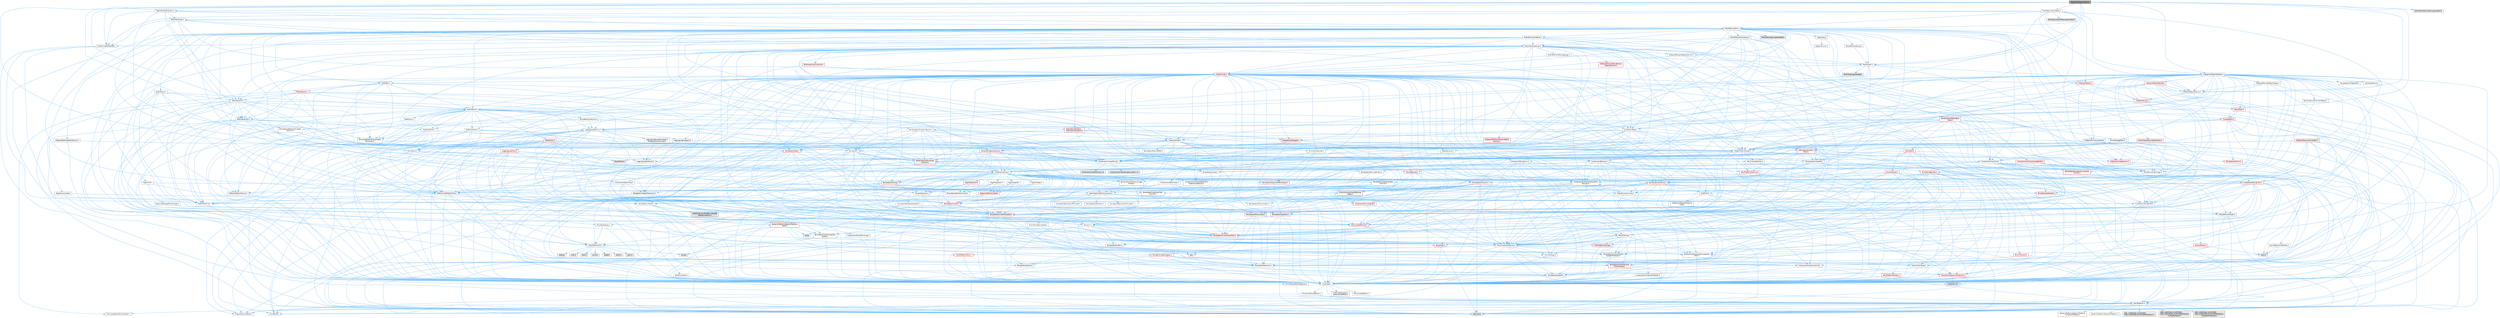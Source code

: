 digraph "StaticMeshDescription.h"
{
 // INTERACTIVE_SVG=YES
 // LATEX_PDF_SIZE
  bgcolor="transparent";
  edge [fontname=Helvetica,fontsize=10,labelfontname=Helvetica,labelfontsize=10];
  node [fontname=Helvetica,fontsize=10,shape=box,height=0.2,width=0.4];
  Node1 [id="Node000001",label="StaticMeshDescription.h",height=0.2,width=0.4,color="gray40", fillcolor="grey60", style="filled", fontcolor="black",tooltip=" "];
  Node1 -> Node2 [id="edge1_Node000001_Node000002",color="steelblue1",style="solid",tooltip=" "];
  Node2 [id="Node000002",label="Math/UnrealMathSSE.h",height=0.2,width=0.4,color="grey40", fillcolor="white", style="filled",URL="$d0/d2f/UnrealMathSSE_8h.html",tooltip=" "];
  Node2 -> Node3 [id="edge2_Node000002_Node000003",color="steelblue1",style="solid",tooltip=" "];
  Node3 [id="Node000003",label="HAL/Platform.h",height=0.2,width=0.4,color="grey40", fillcolor="white", style="filled",URL="$d9/dd0/Platform_8h.html",tooltip=" "];
  Node3 -> Node4 [id="edge3_Node000003_Node000004",color="steelblue1",style="solid",tooltip=" "];
  Node4 [id="Node000004",label="Misc/Build.h",height=0.2,width=0.4,color="grey40", fillcolor="white", style="filled",URL="$d3/dbb/Build_8h.html",tooltip=" "];
  Node3 -> Node5 [id="edge4_Node000003_Node000005",color="steelblue1",style="solid",tooltip=" "];
  Node5 [id="Node000005",label="Misc/LargeWorldCoordinates.h",height=0.2,width=0.4,color="grey40", fillcolor="white", style="filled",URL="$d2/dcb/LargeWorldCoordinates_8h.html",tooltip=" "];
  Node3 -> Node6 [id="edge5_Node000003_Node000006",color="steelblue1",style="solid",tooltip=" "];
  Node6 [id="Node000006",label="type_traits",height=0.2,width=0.4,color="grey60", fillcolor="#E0E0E0", style="filled",tooltip=" "];
  Node3 -> Node7 [id="edge6_Node000003_Node000007",color="steelblue1",style="solid",tooltip=" "];
  Node7 [id="Node000007",label="PreprocessorHelpers.h",height=0.2,width=0.4,color="grey40", fillcolor="white", style="filled",URL="$db/ddb/PreprocessorHelpers_8h.html",tooltip=" "];
  Node3 -> Node8 [id="edge7_Node000003_Node000008",color="steelblue1",style="solid",tooltip=" "];
  Node8 [id="Node000008",label="UBT_COMPILED_PLATFORM\l/UBT_COMPILED_PLATFORMPlatform\lCompilerPreSetup.h",height=0.2,width=0.4,color="grey60", fillcolor="#E0E0E0", style="filled",tooltip=" "];
  Node3 -> Node9 [id="edge8_Node000003_Node000009",color="steelblue1",style="solid",tooltip=" "];
  Node9 [id="Node000009",label="GenericPlatform/GenericPlatform\lCompilerPreSetup.h",height=0.2,width=0.4,color="grey40", fillcolor="white", style="filled",URL="$d9/dc8/GenericPlatformCompilerPreSetup_8h.html",tooltip=" "];
  Node3 -> Node10 [id="edge9_Node000003_Node000010",color="steelblue1",style="solid",tooltip=" "];
  Node10 [id="Node000010",label="GenericPlatform/GenericPlatform.h",height=0.2,width=0.4,color="grey40", fillcolor="white", style="filled",URL="$d6/d84/GenericPlatform_8h.html",tooltip=" "];
  Node3 -> Node11 [id="edge10_Node000003_Node000011",color="steelblue1",style="solid",tooltip=" "];
  Node11 [id="Node000011",label="UBT_COMPILED_PLATFORM\l/UBT_COMPILED_PLATFORMPlatform.h",height=0.2,width=0.4,color="grey60", fillcolor="#E0E0E0", style="filled",tooltip=" "];
  Node3 -> Node12 [id="edge11_Node000003_Node000012",color="steelblue1",style="solid",tooltip=" "];
  Node12 [id="Node000012",label="UBT_COMPILED_PLATFORM\l/UBT_COMPILED_PLATFORMPlatform\lCompilerSetup.h",height=0.2,width=0.4,color="grey60", fillcolor="#E0E0E0", style="filled",tooltip=" "];
  Node2 -> Node13 [id="edge12_Node000002_Node000013",color="steelblue1",style="solid",tooltip=" "];
  Node13 [id="Node000013",label="HAL/PlatformMath.h",height=0.2,width=0.4,color="grey40", fillcolor="white", style="filled",URL="$dc/d53/PlatformMath_8h.html",tooltip=" "];
  Node13 -> Node14 [id="edge13_Node000013_Node000014",color="steelblue1",style="solid",tooltip=" "];
  Node14 [id="Node000014",label="CoreTypes.h",height=0.2,width=0.4,color="grey40", fillcolor="white", style="filled",URL="$dc/dec/CoreTypes_8h.html",tooltip=" "];
  Node14 -> Node3 [id="edge14_Node000014_Node000003",color="steelblue1",style="solid",tooltip=" "];
  Node14 -> Node15 [id="edge15_Node000014_Node000015",color="steelblue1",style="solid",tooltip=" "];
  Node15 [id="Node000015",label="ProfilingDebugging\l/UMemoryDefines.h",height=0.2,width=0.4,color="grey40", fillcolor="white", style="filled",URL="$d2/da2/UMemoryDefines_8h.html",tooltip=" "];
  Node14 -> Node16 [id="edge16_Node000014_Node000016",color="steelblue1",style="solid",tooltip=" "];
  Node16 [id="Node000016",label="Misc/CoreMiscDefines.h",height=0.2,width=0.4,color="grey40", fillcolor="white", style="filled",URL="$da/d38/CoreMiscDefines_8h.html",tooltip=" "];
  Node16 -> Node3 [id="edge17_Node000016_Node000003",color="steelblue1",style="solid",tooltip=" "];
  Node16 -> Node7 [id="edge18_Node000016_Node000007",color="steelblue1",style="solid",tooltip=" "];
  Node14 -> Node17 [id="edge19_Node000014_Node000017",color="steelblue1",style="solid",tooltip=" "];
  Node17 [id="Node000017",label="Misc/CoreDefines.h",height=0.2,width=0.4,color="grey40", fillcolor="white", style="filled",URL="$d3/dd2/CoreDefines_8h.html",tooltip=" "];
  Node13 -> Node18 [id="edge20_Node000013_Node000018",color="steelblue1",style="solid",tooltip=" "];
  Node18 [id="Node000018",label="GenericPlatform/GenericPlatform\lMath.h",height=0.2,width=0.4,color="red", fillcolor="#FFF0F0", style="filled",URL="$d5/d79/GenericPlatformMath_8h.html",tooltip=" "];
  Node18 -> Node14 [id="edge21_Node000018_Node000014",color="steelblue1",style="solid",tooltip=" "];
  Node18 -> Node19 [id="edge22_Node000018_Node000019",color="steelblue1",style="solid",tooltip=" "];
  Node19 [id="Node000019",label="Containers/ContainersFwd.h",height=0.2,width=0.4,color="grey40", fillcolor="white", style="filled",URL="$d4/d0a/ContainersFwd_8h.html",tooltip=" "];
  Node19 -> Node3 [id="edge23_Node000019_Node000003",color="steelblue1",style="solid",tooltip=" "];
  Node19 -> Node14 [id="edge24_Node000019_Node000014",color="steelblue1",style="solid",tooltip=" "];
  Node19 -> Node20 [id="edge25_Node000019_Node000020",color="steelblue1",style="solid",tooltip=" "];
  Node20 [id="Node000020",label="Traits/IsContiguousContainer.h",height=0.2,width=0.4,color="red", fillcolor="#FFF0F0", style="filled",URL="$d5/d3c/IsContiguousContainer_8h.html",tooltip=" "];
  Node20 -> Node14 [id="edge26_Node000020_Node000014",color="steelblue1",style="solid",tooltip=" "];
  Node20 -> Node22 [id="edge27_Node000020_Node000022",color="steelblue1",style="solid",tooltip=" "];
  Node22 [id="Node000022",label="initializer_list",height=0.2,width=0.4,color="grey60", fillcolor="#E0E0E0", style="filled",tooltip=" "];
  Node18 -> Node23 [id="edge28_Node000018_Node000023",color="steelblue1",style="solid",tooltip=" "];
  Node23 [id="Node000023",label="HAL/PlatformCrt.h",height=0.2,width=0.4,color="grey40", fillcolor="white", style="filled",URL="$d8/d75/PlatformCrt_8h.html",tooltip=" "];
  Node23 -> Node24 [id="edge29_Node000023_Node000024",color="steelblue1",style="solid",tooltip=" "];
  Node24 [id="Node000024",label="new",height=0.2,width=0.4,color="grey60", fillcolor="#E0E0E0", style="filled",tooltip=" "];
  Node23 -> Node25 [id="edge30_Node000023_Node000025",color="steelblue1",style="solid",tooltip=" "];
  Node25 [id="Node000025",label="wchar.h",height=0.2,width=0.4,color="grey60", fillcolor="#E0E0E0", style="filled",tooltip=" "];
  Node23 -> Node26 [id="edge31_Node000023_Node000026",color="steelblue1",style="solid",tooltip=" "];
  Node26 [id="Node000026",label="stddef.h",height=0.2,width=0.4,color="grey60", fillcolor="#E0E0E0", style="filled",tooltip=" "];
  Node23 -> Node27 [id="edge32_Node000023_Node000027",color="steelblue1",style="solid",tooltip=" "];
  Node27 [id="Node000027",label="stdlib.h",height=0.2,width=0.4,color="grey60", fillcolor="#E0E0E0", style="filled",tooltip=" "];
  Node23 -> Node28 [id="edge33_Node000023_Node000028",color="steelblue1",style="solid",tooltip=" "];
  Node28 [id="Node000028",label="stdio.h",height=0.2,width=0.4,color="grey60", fillcolor="#E0E0E0", style="filled",tooltip=" "];
  Node23 -> Node29 [id="edge34_Node000023_Node000029",color="steelblue1",style="solid",tooltip=" "];
  Node29 [id="Node000029",label="stdarg.h",height=0.2,width=0.4,color="grey60", fillcolor="#E0E0E0", style="filled",tooltip=" "];
  Node23 -> Node30 [id="edge35_Node000023_Node000030",color="steelblue1",style="solid",tooltip=" "];
  Node30 [id="Node000030",label="math.h",height=0.2,width=0.4,color="grey60", fillcolor="#E0E0E0", style="filled",tooltip=" "];
  Node23 -> Node31 [id="edge36_Node000023_Node000031",color="steelblue1",style="solid",tooltip=" "];
  Node31 [id="Node000031",label="float.h",height=0.2,width=0.4,color="grey60", fillcolor="#E0E0E0", style="filled",tooltip=" "];
  Node23 -> Node32 [id="edge37_Node000023_Node000032",color="steelblue1",style="solid",tooltip=" "];
  Node32 [id="Node000032",label="string.h",height=0.2,width=0.4,color="grey60", fillcolor="#E0E0E0", style="filled",tooltip=" "];
  Node18 -> Node37 [id="edge38_Node000018_Node000037",color="steelblue1",style="solid",tooltip=" "];
  Node37 [id="Node000037",label="Templates/UnrealTypeTraits.h",height=0.2,width=0.4,color="red", fillcolor="#FFF0F0", style="filled",URL="$d2/d2d/UnrealTypeTraits_8h.html",tooltip=" "];
  Node37 -> Node14 [id="edge39_Node000037_Node000014",color="steelblue1",style="solid",tooltip=" "];
  Node37 -> Node39 [id="edge40_Node000037_Node000039",color="steelblue1",style="solid",tooltip=" "];
  Node39 [id="Node000039",label="Misc/AssertionMacros.h",height=0.2,width=0.4,color="grey40", fillcolor="white", style="filled",URL="$d0/dfa/AssertionMacros_8h.html",tooltip=" "];
  Node39 -> Node14 [id="edge41_Node000039_Node000014",color="steelblue1",style="solid",tooltip=" "];
  Node39 -> Node3 [id="edge42_Node000039_Node000003",color="steelblue1",style="solid",tooltip=" "];
  Node39 -> Node40 [id="edge43_Node000039_Node000040",color="steelblue1",style="solid",tooltip=" "];
  Node40 [id="Node000040",label="HAL/PlatformMisc.h",height=0.2,width=0.4,color="red", fillcolor="#FFF0F0", style="filled",URL="$d0/df5/PlatformMisc_8h.html",tooltip=" "];
  Node40 -> Node14 [id="edge44_Node000040_Node000014",color="steelblue1",style="solid",tooltip=" "];
  Node39 -> Node7 [id="edge45_Node000039_Node000007",color="steelblue1",style="solid",tooltip=" "];
  Node39 -> Node62 [id="edge46_Node000039_Node000062",color="steelblue1",style="solid",tooltip=" "];
  Node62 [id="Node000062",label="Templates/EnableIf.h",height=0.2,width=0.4,color="grey40", fillcolor="white", style="filled",URL="$d7/d60/EnableIf_8h.html",tooltip=" "];
  Node62 -> Node14 [id="edge47_Node000062_Node000014",color="steelblue1",style="solid",tooltip=" "];
  Node39 -> Node63 [id="edge48_Node000039_Node000063",color="steelblue1",style="solid",tooltip=" "];
  Node63 [id="Node000063",label="Templates/IsArrayOrRefOf\lTypeByPredicate.h",height=0.2,width=0.4,color="grey40", fillcolor="white", style="filled",URL="$d6/da1/IsArrayOrRefOfTypeByPredicate_8h.html",tooltip=" "];
  Node63 -> Node14 [id="edge49_Node000063_Node000014",color="steelblue1",style="solid",tooltip=" "];
  Node39 -> Node64 [id="edge50_Node000039_Node000064",color="steelblue1",style="solid",tooltip=" "];
  Node64 [id="Node000064",label="Templates/IsValidVariadic\lFunctionArg.h",height=0.2,width=0.4,color="red", fillcolor="#FFF0F0", style="filled",URL="$d0/dc8/IsValidVariadicFunctionArg_8h.html",tooltip=" "];
  Node64 -> Node14 [id="edge51_Node000064_Node000014",color="steelblue1",style="solid",tooltip=" "];
  Node64 -> Node6 [id="edge52_Node000064_Node000006",color="steelblue1",style="solid",tooltip=" "];
  Node39 -> Node66 [id="edge53_Node000039_Node000066",color="steelblue1",style="solid",tooltip=" "];
  Node66 [id="Node000066",label="Traits/IsCharEncodingCompatible\lWith.h",height=0.2,width=0.4,color="grey40", fillcolor="white", style="filled",URL="$df/dd1/IsCharEncodingCompatibleWith_8h.html",tooltip=" "];
  Node66 -> Node6 [id="edge54_Node000066_Node000006",color="steelblue1",style="solid",tooltip=" "];
  Node66 -> Node67 [id="edge55_Node000066_Node000067",color="steelblue1",style="solid",tooltip=" "];
  Node67 [id="Node000067",label="Traits/IsCharType.h",height=0.2,width=0.4,color="grey40", fillcolor="white", style="filled",URL="$db/d51/IsCharType_8h.html",tooltip=" "];
  Node67 -> Node14 [id="edge56_Node000067_Node000014",color="steelblue1",style="solid",tooltip=" "];
  Node39 -> Node68 [id="edge57_Node000039_Node000068",color="steelblue1",style="solid",tooltip=" "];
  Node68 [id="Node000068",label="Misc/VarArgs.h",height=0.2,width=0.4,color="grey40", fillcolor="white", style="filled",URL="$d5/d6f/VarArgs_8h.html",tooltip=" "];
  Node68 -> Node14 [id="edge58_Node000068_Node000014",color="steelblue1",style="solid",tooltip=" "];
  Node39 -> Node69 [id="edge59_Node000039_Node000069",color="steelblue1",style="solid",tooltip=" "];
  Node69 [id="Node000069",label="String/FormatStringSan.h",height=0.2,width=0.4,color="red", fillcolor="#FFF0F0", style="filled",URL="$d3/d8b/FormatStringSan_8h.html",tooltip=" "];
  Node69 -> Node6 [id="edge60_Node000069_Node000006",color="steelblue1",style="solid",tooltip=" "];
  Node69 -> Node14 [id="edge61_Node000069_Node000014",color="steelblue1",style="solid",tooltip=" "];
  Node69 -> Node70 [id="edge62_Node000069_Node000070",color="steelblue1",style="solid",tooltip=" "];
  Node70 [id="Node000070",label="Templates/Requires.h",height=0.2,width=0.4,color="grey40", fillcolor="white", style="filled",URL="$dc/d96/Requires_8h.html",tooltip=" "];
  Node70 -> Node62 [id="edge63_Node000070_Node000062",color="steelblue1",style="solid",tooltip=" "];
  Node70 -> Node6 [id="edge64_Node000070_Node000006",color="steelblue1",style="solid",tooltip=" "];
  Node69 -> Node71 [id="edge65_Node000069_Node000071",color="steelblue1",style="solid",tooltip=" "];
  Node71 [id="Node000071",label="Templates/Identity.h",height=0.2,width=0.4,color="grey40", fillcolor="white", style="filled",URL="$d0/dd5/Identity_8h.html",tooltip=" "];
  Node69 -> Node64 [id="edge66_Node000069_Node000064",color="steelblue1",style="solid",tooltip=" "];
  Node69 -> Node67 [id="edge67_Node000069_Node000067",color="steelblue1",style="solid",tooltip=" "];
  Node69 -> Node19 [id="edge68_Node000069_Node000019",color="steelblue1",style="solid",tooltip=" "];
  Node39 -> Node75 [id="edge69_Node000039_Node000075",color="steelblue1",style="solid",tooltip=" "];
  Node75 [id="Node000075",label="atomic",height=0.2,width=0.4,color="grey60", fillcolor="#E0E0E0", style="filled",tooltip=" "];
  Node37 -> Node62 [id="edge70_Node000037_Node000062",color="steelblue1",style="solid",tooltip=" "];
  Node37 -> Node77 [id="edge71_Node000037_Node000077",color="steelblue1",style="solid",tooltip=" "];
  Node77 [id="Node000077",label="Templates/Models.h",height=0.2,width=0.4,color="grey40", fillcolor="white", style="filled",URL="$d3/d0c/Models_8h.html",tooltip=" "];
  Node77 -> Node71 [id="edge72_Node000077_Node000071",color="steelblue1",style="solid",tooltip=" "];
  Node18 -> Node70 [id="edge73_Node000018_Node000070",color="steelblue1",style="solid",tooltip=" "];
  Node18 -> Node84 [id="edge74_Node000018_Node000084",color="steelblue1",style="solid",tooltip=" "];
  Node84 [id="Node000084",label="Templates/TypeCompatible\lBytes.h",height=0.2,width=0.4,color="grey40", fillcolor="white", style="filled",URL="$df/d0a/TypeCompatibleBytes_8h.html",tooltip=" "];
  Node84 -> Node14 [id="edge75_Node000084_Node000014",color="steelblue1",style="solid",tooltip=" "];
  Node84 -> Node32 [id="edge76_Node000084_Node000032",color="steelblue1",style="solid",tooltip=" "];
  Node84 -> Node24 [id="edge77_Node000084_Node000024",color="steelblue1",style="solid",tooltip=" "];
  Node84 -> Node6 [id="edge78_Node000084_Node000006",color="steelblue1",style="solid",tooltip=" "];
  Node18 -> Node85 [id="edge79_Node000018_Node000085",color="steelblue1",style="solid",tooltip=" "];
  Node85 [id="Node000085",label="limits",height=0.2,width=0.4,color="grey60", fillcolor="#E0E0E0", style="filled",tooltip=" "];
  Node18 -> Node6 [id="edge80_Node000018_Node000006",color="steelblue1",style="solid",tooltip=" "];
  Node13 -> Node86 [id="edge81_Node000013_Node000086",color="steelblue1",style="solid",tooltip=" "];
  Node86 [id="Node000086",label="COMPILED_PLATFORM_HEADER\l(PlatformMath.h)",height=0.2,width=0.4,color="grey60", fillcolor="#E0E0E0", style="filled",tooltip=" "];
  Node2 -> Node45 [id="edge82_Node000002_Node000045",color="steelblue1",style="solid",tooltip=" "];
  Node45 [id="Node000045",label="Math/MathFwd.h",height=0.2,width=0.4,color="grey40", fillcolor="white", style="filled",URL="$d2/d10/MathFwd_8h.html",tooltip=" "];
  Node45 -> Node3 [id="edge83_Node000045_Node000003",color="steelblue1",style="solid",tooltip=" "];
  Node2 -> Node87 [id="edge84_Node000002_Node000087",color="steelblue1",style="solid",tooltip=" "];
  Node87 [id="Node000087",label="Math/UnrealMathUtility.h",height=0.2,width=0.4,color="grey40", fillcolor="white", style="filled",URL="$db/db8/UnrealMathUtility_8h.html",tooltip=" "];
  Node87 -> Node14 [id="edge85_Node000087_Node000014",color="steelblue1",style="solid",tooltip=" "];
  Node87 -> Node39 [id="edge86_Node000087_Node000039",color="steelblue1",style="solid",tooltip=" "];
  Node87 -> Node13 [id="edge87_Node000087_Node000013",color="steelblue1",style="solid",tooltip=" "];
  Node87 -> Node45 [id="edge88_Node000087_Node000045",color="steelblue1",style="solid",tooltip=" "];
  Node87 -> Node71 [id="edge89_Node000087_Node000071",color="steelblue1",style="solid",tooltip=" "];
  Node87 -> Node70 [id="edge90_Node000087_Node000070",color="steelblue1",style="solid",tooltip=" "];
  Node1 -> Node88 [id="edge91_Node000001_Node000088",color="steelblue1",style="solid",tooltip=" "];
  Node88 [id="Node000088",label="Math/Vector2D.h",height=0.2,width=0.4,color="grey40", fillcolor="white", style="filled",URL="$d3/db0/Vector2D_8h.html",tooltip=" "];
  Node88 -> Node14 [id="edge92_Node000088_Node000014",color="steelblue1",style="solid",tooltip=" "];
  Node88 -> Node45 [id="edge93_Node000088_Node000045",color="steelblue1",style="solid",tooltip=" "];
  Node88 -> Node39 [id="edge94_Node000088_Node000039",color="steelblue1",style="solid",tooltip=" "];
  Node88 -> Node89 [id="edge95_Node000088_Node000089",color="steelblue1",style="solid",tooltip=" "];
  Node89 [id="Node000089",label="Misc/Crc.h",height=0.2,width=0.4,color="grey40", fillcolor="white", style="filled",URL="$d4/dd2/Crc_8h.html",tooltip=" "];
  Node89 -> Node14 [id="edge96_Node000089_Node000014",color="steelblue1",style="solid",tooltip=" "];
  Node89 -> Node90 [id="edge97_Node000089_Node000090",color="steelblue1",style="solid",tooltip=" "];
  Node90 [id="Node000090",label="HAL/PlatformString.h",height=0.2,width=0.4,color="red", fillcolor="#FFF0F0", style="filled",URL="$db/db5/PlatformString_8h.html",tooltip=" "];
  Node90 -> Node14 [id="edge98_Node000090_Node000014",color="steelblue1",style="solid",tooltip=" "];
  Node89 -> Node39 [id="edge99_Node000089_Node000039",color="steelblue1",style="solid",tooltip=" "];
  Node89 -> Node92 [id="edge100_Node000089_Node000092",color="steelblue1",style="solid",tooltip=" "];
  Node92 [id="Node000092",label="Misc/CString.h",height=0.2,width=0.4,color="grey40", fillcolor="white", style="filled",URL="$d2/d49/CString_8h.html",tooltip=" "];
  Node92 -> Node14 [id="edge101_Node000092_Node000014",color="steelblue1",style="solid",tooltip=" "];
  Node92 -> Node23 [id="edge102_Node000092_Node000023",color="steelblue1",style="solid",tooltip=" "];
  Node92 -> Node90 [id="edge103_Node000092_Node000090",color="steelblue1",style="solid",tooltip=" "];
  Node92 -> Node39 [id="edge104_Node000092_Node000039",color="steelblue1",style="solid",tooltip=" "];
  Node92 -> Node93 [id="edge105_Node000092_Node000093",color="steelblue1",style="solid",tooltip=" "];
  Node93 [id="Node000093",label="Misc/Char.h",height=0.2,width=0.4,color="red", fillcolor="#FFF0F0", style="filled",URL="$d0/d58/Char_8h.html",tooltip=" "];
  Node93 -> Node14 [id="edge106_Node000093_Node000014",color="steelblue1",style="solid",tooltip=" "];
  Node93 -> Node6 [id="edge107_Node000093_Node000006",color="steelblue1",style="solid",tooltip=" "];
  Node92 -> Node68 [id="edge108_Node000092_Node000068",color="steelblue1",style="solid",tooltip=" "];
  Node92 -> Node63 [id="edge109_Node000092_Node000063",color="steelblue1",style="solid",tooltip=" "];
  Node92 -> Node64 [id="edge110_Node000092_Node000064",color="steelblue1",style="solid",tooltip=" "];
  Node92 -> Node66 [id="edge111_Node000092_Node000066",color="steelblue1",style="solid",tooltip=" "];
  Node89 -> Node93 [id="edge112_Node000089_Node000093",color="steelblue1",style="solid",tooltip=" "];
  Node89 -> Node37 [id="edge113_Node000089_Node000037",color="steelblue1",style="solid",tooltip=" "];
  Node89 -> Node67 [id="edge114_Node000089_Node000067",color="steelblue1",style="solid",tooltip=" "];
  Node88 -> Node87 [id="edge115_Node000088_Node000087",color="steelblue1",style="solid",tooltip=" "];
  Node88 -> Node97 [id="edge116_Node000088_Node000097",color="steelblue1",style="solid",tooltip=" "];
  Node97 [id="Node000097",label="Containers/UnrealString.h",height=0.2,width=0.4,color="grey40", fillcolor="white", style="filled",URL="$d5/dba/UnrealString_8h.html",tooltip=" "];
  Node97 -> Node98 [id="edge117_Node000097_Node000098",color="steelblue1",style="solid",tooltip=" "];
  Node98 [id="Node000098",label="Containers/UnrealStringIncludes.h.inl",height=0.2,width=0.4,color="grey60", fillcolor="#E0E0E0", style="filled",tooltip=" "];
  Node97 -> Node99 [id="edge118_Node000097_Node000099",color="steelblue1",style="solid",tooltip=" "];
  Node99 [id="Node000099",label="Containers/UnrealString.h.inl",height=0.2,width=0.4,color="grey60", fillcolor="#E0E0E0", style="filled",tooltip=" "];
  Node97 -> Node100 [id="edge119_Node000097_Node000100",color="steelblue1",style="solid",tooltip=" "];
  Node100 [id="Node000100",label="Misc/StringFormatArg.h",height=0.2,width=0.4,color="grey40", fillcolor="white", style="filled",URL="$d2/d16/StringFormatArg_8h.html",tooltip=" "];
  Node100 -> Node19 [id="edge120_Node000100_Node000019",color="steelblue1",style="solid",tooltip=" "];
  Node88 -> Node101 [id="edge121_Node000088_Node000101",color="steelblue1",style="solid",tooltip=" "];
  Node101 [id="Node000101",label="Misc/Parse.h",height=0.2,width=0.4,color="grey40", fillcolor="white", style="filled",URL="$dc/d71/Parse_8h.html",tooltip=" "];
  Node101 -> Node42 [id="edge122_Node000101_Node000042",color="steelblue1",style="solid",tooltip=" "];
  Node42 [id="Node000042",label="Containers/StringFwd.h",height=0.2,width=0.4,color="grey40", fillcolor="white", style="filled",URL="$df/d37/StringFwd_8h.html",tooltip=" "];
  Node42 -> Node14 [id="edge123_Node000042_Node000014",color="steelblue1",style="solid",tooltip=" "];
  Node42 -> Node43 [id="edge124_Node000042_Node000043",color="steelblue1",style="solid",tooltip=" "];
  Node43 [id="Node000043",label="Traits/ElementType.h",height=0.2,width=0.4,color="grey40", fillcolor="white", style="filled",URL="$d5/d4f/ElementType_8h.html",tooltip=" "];
  Node43 -> Node3 [id="edge125_Node000043_Node000003",color="steelblue1",style="solid",tooltip=" "];
  Node43 -> Node22 [id="edge126_Node000043_Node000022",color="steelblue1",style="solid",tooltip=" "];
  Node43 -> Node6 [id="edge127_Node000043_Node000006",color="steelblue1",style="solid",tooltip=" "];
  Node42 -> Node20 [id="edge128_Node000042_Node000020",color="steelblue1",style="solid",tooltip=" "];
  Node101 -> Node97 [id="edge129_Node000101_Node000097",color="steelblue1",style="solid",tooltip=" "];
  Node101 -> Node14 [id="edge130_Node000101_Node000014",color="steelblue1",style="solid",tooltip=" "];
  Node101 -> Node23 [id="edge131_Node000101_Node000023",color="steelblue1",style="solid",tooltip=" "];
  Node101 -> Node4 [id="edge132_Node000101_Node000004",color="steelblue1",style="solid",tooltip=" "];
  Node101 -> Node50 [id="edge133_Node000101_Node000050",color="steelblue1",style="solid",tooltip=" "];
  Node50 [id="Node000050",label="Misc/EnumClassFlags.h",height=0.2,width=0.4,color="grey40", fillcolor="white", style="filled",URL="$d8/de7/EnumClassFlags_8h.html",tooltip=" "];
  Node101 -> Node102 [id="edge134_Node000101_Node000102",color="steelblue1",style="solid",tooltip=" "];
  Node102 [id="Node000102",label="Templates/Function.h",height=0.2,width=0.4,color="red", fillcolor="#FFF0F0", style="filled",URL="$df/df5/Function_8h.html",tooltip=" "];
  Node102 -> Node14 [id="edge135_Node000102_Node000014",color="steelblue1",style="solid",tooltip=" "];
  Node102 -> Node39 [id="edge136_Node000102_Node000039",color="steelblue1",style="solid",tooltip=" "];
  Node102 -> Node103 [id="edge137_Node000102_Node000103",color="steelblue1",style="solid",tooltip=" "];
  Node103 [id="Node000103",label="Misc/IntrusiveUnsetOptional\lState.h",height=0.2,width=0.4,color="red", fillcolor="#FFF0F0", style="filled",URL="$d2/d0a/IntrusiveUnsetOptionalState_8h.html",tooltip=" "];
  Node102 -> Node105 [id="edge138_Node000102_Node000105",color="steelblue1",style="solid",tooltip=" "];
  Node105 [id="Node000105",label="HAL/UnrealMemory.h",height=0.2,width=0.4,color="red", fillcolor="#FFF0F0", style="filled",URL="$d9/d96/UnrealMemory_8h.html",tooltip=" "];
  Node105 -> Node14 [id="edge139_Node000105_Node000014",color="steelblue1",style="solid",tooltip=" "];
  Node102 -> Node37 [id="edge140_Node000102_Node000037",color="steelblue1",style="solid",tooltip=" "];
  Node102 -> Node120 [id="edge141_Node000102_Node000120",color="steelblue1",style="solid",tooltip=" "];
  Node120 [id="Node000120",label="Templates/Invoke.h",height=0.2,width=0.4,color="red", fillcolor="#FFF0F0", style="filled",URL="$d7/deb/Invoke_8h.html",tooltip=" "];
  Node120 -> Node14 [id="edge142_Node000120_Node000014",color="steelblue1",style="solid",tooltip=" "];
  Node120 -> Node122 [id="edge143_Node000120_Node000122",color="steelblue1",style="solid",tooltip=" "];
  Node122 [id="Node000122",label="Templates/UnrealTemplate.h",height=0.2,width=0.4,color="red", fillcolor="#FFF0F0", style="filled",URL="$d4/d24/UnrealTemplate_8h.html",tooltip=" "];
  Node122 -> Node14 [id="edge144_Node000122_Node000014",color="steelblue1",style="solid",tooltip=" "];
  Node122 -> Node105 [id="edge145_Node000122_Node000105",color="steelblue1",style="solid",tooltip=" "];
  Node122 -> Node37 [id="edge146_Node000122_Node000037",color="steelblue1",style="solid",tooltip=" "];
  Node122 -> Node70 [id="edge147_Node000122_Node000070",color="steelblue1",style="solid",tooltip=" "];
  Node122 -> Node84 [id="edge148_Node000122_Node000084",color="steelblue1",style="solid",tooltip=" "];
  Node122 -> Node71 [id="edge149_Node000122_Node000071",color="steelblue1",style="solid",tooltip=" "];
  Node122 -> Node20 [id="edge150_Node000122_Node000020",color="steelblue1",style="solid",tooltip=" "];
  Node122 -> Node6 [id="edge151_Node000122_Node000006",color="steelblue1",style="solid",tooltip=" "];
  Node120 -> Node6 [id="edge152_Node000120_Node000006",color="steelblue1",style="solid",tooltip=" "];
  Node102 -> Node122 [id="edge153_Node000102_Node000122",color="steelblue1",style="solid",tooltip=" "];
  Node102 -> Node70 [id="edge154_Node000102_Node000070",color="steelblue1",style="solid",tooltip=" "];
  Node102 -> Node87 [id="edge155_Node000102_Node000087",color="steelblue1",style="solid",tooltip=" "];
  Node102 -> Node24 [id="edge156_Node000102_Node000024",color="steelblue1",style="solid",tooltip=" "];
  Node102 -> Node6 [id="edge157_Node000102_Node000006",color="steelblue1",style="solid",tooltip=" "];
  Node88 -> Node126 [id="edge158_Node000088_Node000126",color="steelblue1",style="solid",tooltip=" "];
  Node126 [id="Node000126",label="Misc/LargeWorldCoordinates\lSerializer.h",height=0.2,width=0.4,color="grey40", fillcolor="white", style="filled",URL="$d7/df9/LargeWorldCoordinatesSerializer_8h.html",tooltip=" "];
  Node126 -> Node127 [id="edge159_Node000126_Node000127",color="steelblue1",style="solid",tooltip=" "];
  Node127 [id="Node000127",label="UObject/NameTypes.h",height=0.2,width=0.4,color="grey40", fillcolor="white", style="filled",URL="$d6/d35/NameTypes_8h.html",tooltip=" "];
  Node127 -> Node14 [id="edge160_Node000127_Node000014",color="steelblue1",style="solid",tooltip=" "];
  Node127 -> Node39 [id="edge161_Node000127_Node000039",color="steelblue1",style="solid",tooltip=" "];
  Node127 -> Node105 [id="edge162_Node000127_Node000105",color="steelblue1",style="solid",tooltip=" "];
  Node127 -> Node37 [id="edge163_Node000127_Node000037",color="steelblue1",style="solid",tooltip=" "];
  Node127 -> Node122 [id="edge164_Node000127_Node000122",color="steelblue1",style="solid",tooltip=" "];
  Node127 -> Node97 [id="edge165_Node000127_Node000097",color="steelblue1",style="solid",tooltip=" "];
  Node127 -> Node128 [id="edge166_Node000127_Node000128",color="steelblue1",style="solid",tooltip=" "];
  Node128 [id="Node000128",label="HAL/CriticalSection.h",height=0.2,width=0.4,color="grey40", fillcolor="white", style="filled",URL="$d6/d90/CriticalSection_8h.html",tooltip=" "];
  Node128 -> Node129 [id="edge167_Node000128_Node000129",color="steelblue1",style="solid",tooltip=" "];
  Node129 [id="Node000129",label="HAL/PlatformMutex.h",height=0.2,width=0.4,color="red", fillcolor="#FFF0F0", style="filled",URL="$d9/d0b/PlatformMutex_8h.html",tooltip=" "];
  Node129 -> Node14 [id="edge168_Node000129_Node000014",color="steelblue1",style="solid",tooltip=" "];
  Node127 -> Node131 [id="edge169_Node000127_Node000131",color="steelblue1",style="solid",tooltip=" "];
  Node131 [id="Node000131",label="Containers/StringConv.h",height=0.2,width=0.4,color="grey40", fillcolor="white", style="filled",URL="$d3/ddf/StringConv_8h.html",tooltip=" "];
  Node131 -> Node14 [id="edge170_Node000131_Node000014",color="steelblue1",style="solid",tooltip=" "];
  Node131 -> Node39 [id="edge171_Node000131_Node000039",color="steelblue1",style="solid",tooltip=" "];
  Node131 -> Node132 [id="edge172_Node000131_Node000132",color="steelblue1",style="solid",tooltip=" "];
  Node132 [id="Node000132",label="Containers/ContainerAllocation\lPolicies.h",height=0.2,width=0.4,color="grey40", fillcolor="white", style="filled",URL="$d7/dff/ContainerAllocationPolicies_8h.html",tooltip=" "];
  Node132 -> Node14 [id="edge173_Node000132_Node000014",color="steelblue1",style="solid",tooltip=" "];
  Node132 -> Node133 [id="edge174_Node000132_Node000133",color="steelblue1",style="solid",tooltip=" "];
  Node133 [id="Node000133",label="Containers/ContainerHelpers.h",height=0.2,width=0.4,color="grey40", fillcolor="white", style="filled",URL="$d7/d33/ContainerHelpers_8h.html",tooltip=" "];
  Node133 -> Node14 [id="edge175_Node000133_Node000014",color="steelblue1",style="solid",tooltip=" "];
  Node132 -> Node132 [id="edge176_Node000132_Node000132",color="steelblue1",style="solid",tooltip=" "];
  Node132 -> Node13 [id="edge177_Node000132_Node000013",color="steelblue1",style="solid",tooltip=" "];
  Node132 -> Node105 [id="edge178_Node000132_Node000105",color="steelblue1",style="solid",tooltip=" "];
  Node132 -> Node48 [id="edge179_Node000132_Node000048",color="steelblue1",style="solid",tooltip=" "];
  Node48 [id="Node000048",label="Math/NumericLimits.h",height=0.2,width=0.4,color="grey40", fillcolor="white", style="filled",URL="$df/d1b/NumericLimits_8h.html",tooltip=" "];
  Node48 -> Node14 [id="edge180_Node000048_Node000014",color="steelblue1",style="solid",tooltip=" "];
  Node132 -> Node39 [id="edge181_Node000132_Node000039",color="steelblue1",style="solid",tooltip=" "];
  Node132 -> Node134 [id="edge182_Node000132_Node000134",color="steelblue1",style="solid",tooltip=" "];
  Node134 [id="Node000134",label="Templates/IsPolymorphic.h",height=0.2,width=0.4,color="grey40", fillcolor="white", style="filled",URL="$dc/d20/IsPolymorphic_8h.html",tooltip=" "];
  Node132 -> Node135 [id="edge183_Node000132_Node000135",color="steelblue1",style="solid",tooltip=" "];
  Node135 [id="Node000135",label="Templates/MemoryOps.h",height=0.2,width=0.4,color="red", fillcolor="#FFF0F0", style="filled",URL="$db/dea/MemoryOps_8h.html",tooltip=" "];
  Node135 -> Node14 [id="edge184_Node000135_Node000014",color="steelblue1",style="solid",tooltip=" "];
  Node135 -> Node105 [id="edge185_Node000135_Node000105",color="steelblue1",style="solid",tooltip=" "];
  Node135 -> Node70 [id="edge186_Node000135_Node000070",color="steelblue1",style="solid",tooltip=" "];
  Node135 -> Node37 [id="edge187_Node000135_Node000037",color="steelblue1",style="solid",tooltip=" "];
  Node135 -> Node24 [id="edge188_Node000135_Node000024",color="steelblue1",style="solid",tooltip=" "];
  Node135 -> Node6 [id="edge189_Node000135_Node000006",color="steelblue1",style="solid",tooltip=" "];
  Node132 -> Node84 [id="edge190_Node000132_Node000084",color="steelblue1",style="solid",tooltip=" "];
  Node132 -> Node6 [id="edge191_Node000132_Node000006",color="steelblue1",style="solid",tooltip=" "];
  Node131 -> Node136 [id="edge192_Node000131_Node000136",color="steelblue1",style="solid",tooltip=" "];
  Node136 [id="Node000136",label="Containers/Array.h",height=0.2,width=0.4,color="grey40", fillcolor="white", style="filled",URL="$df/dd0/Array_8h.html",tooltip=" "];
  Node136 -> Node14 [id="edge193_Node000136_Node000014",color="steelblue1",style="solid",tooltip=" "];
  Node136 -> Node39 [id="edge194_Node000136_Node000039",color="steelblue1",style="solid",tooltip=" "];
  Node136 -> Node103 [id="edge195_Node000136_Node000103",color="steelblue1",style="solid",tooltip=" "];
  Node136 -> Node137 [id="edge196_Node000136_Node000137",color="steelblue1",style="solid",tooltip=" "];
  Node137 [id="Node000137",label="Misc/ReverseIterate.h",height=0.2,width=0.4,color="red", fillcolor="#FFF0F0", style="filled",URL="$db/de3/ReverseIterate_8h.html",tooltip=" "];
  Node137 -> Node3 [id="edge197_Node000137_Node000003",color="steelblue1",style="solid",tooltip=" "];
  Node136 -> Node105 [id="edge198_Node000136_Node000105",color="steelblue1",style="solid",tooltip=" "];
  Node136 -> Node37 [id="edge199_Node000136_Node000037",color="steelblue1",style="solid",tooltip=" "];
  Node136 -> Node122 [id="edge200_Node000136_Node000122",color="steelblue1",style="solid",tooltip=" "];
  Node136 -> Node139 [id="edge201_Node000136_Node000139",color="steelblue1",style="solid",tooltip=" "];
  Node139 [id="Node000139",label="Containers/AllowShrinking.h",height=0.2,width=0.4,color="grey40", fillcolor="white", style="filled",URL="$d7/d1a/AllowShrinking_8h.html",tooltip=" "];
  Node139 -> Node14 [id="edge202_Node000139_Node000014",color="steelblue1",style="solid",tooltip=" "];
  Node136 -> Node132 [id="edge203_Node000136_Node000132",color="steelblue1",style="solid",tooltip=" "];
  Node136 -> Node140 [id="edge204_Node000136_Node000140",color="steelblue1",style="solid",tooltip=" "];
  Node140 [id="Node000140",label="Containers/ContainerElement\lTypeCompatibility.h",height=0.2,width=0.4,color="grey40", fillcolor="white", style="filled",URL="$df/ddf/ContainerElementTypeCompatibility_8h.html",tooltip=" "];
  Node140 -> Node14 [id="edge205_Node000140_Node000014",color="steelblue1",style="solid",tooltip=" "];
  Node140 -> Node37 [id="edge206_Node000140_Node000037",color="steelblue1",style="solid",tooltip=" "];
  Node136 -> Node141 [id="edge207_Node000136_Node000141",color="steelblue1",style="solid",tooltip=" "];
  Node141 [id="Node000141",label="Serialization/Archive.h",height=0.2,width=0.4,color="red", fillcolor="#FFF0F0", style="filled",URL="$d7/d3b/Archive_8h.html",tooltip=" "];
  Node141 -> Node44 [id="edge208_Node000141_Node000044",color="steelblue1",style="solid",tooltip=" "];
  Node44 [id="Node000044",label="CoreFwd.h",height=0.2,width=0.4,color="grey40", fillcolor="white", style="filled",URL="$d1/d1e/CoreFwd_8h.html",tooltip=" "];
  Node44 -> Node14 [id="edge209_Node000044_Node000014",color="steelblue1",style="solid",tooltip=" "];
  Node44 -> Node19 [id="edge210_Node000044_Node000019",color="steelblue1",style="solid",tooltip=" "];
  Node44 -> Node45 [id="edge211_Node000044_Node000045",color="steelblue1",style="solid",tooltip=" "];
  Node44 -> Node46 [id="edge212_Node000044_Node000046",color="steelblue1",style="solid",tooltip=" "];
  Node46 [id="Node000046",label="UObject/UObjectHierarchy\lFwd.h",height=0.2,width=0.4,color="grey40", fillcolor="white", style="filled",URL="$d3/d13/UObjectHierarchyFwd_8h.html",tooltip=" "];
  Node141 -> Node14 [id="edge213_Node000141_Node000014",color="steelblue1",style="solid",tooltip=" "];
  Node141 -> Node45 [id="edge214_Node000141_Node000045",color="steelblue1",style="solid",tooltip=" "];
  Node141 -> Node39 [id="edge215_Node000141_Node000039",color="steelblue1",style="solid",tooltip=" "];
  Node141 -> Node4 [id="edge216_Node000141_Node000004",color="steelblue1",style="solid",tooltip=" "];
  Node141 -> Node68 [id="edge217_Node000141_Node000068",color="steelblue1",style="solid",tooltip=" "];
  Node141 -> Node62 [id="edge218_Node000141_Node000062",color="steelblue1",style="solid",tooltip=" "];
  Node141 -> Node63 [id="edge219_Node000141_Node000063",color="steelblue1",style="solid",tooltip=" "];
  Node141 -> Node64 [id="edge220_Node000141_Node000064",color="steelblue1",style="solid",tooltip=" "];
  Node141 -> Node122 [id="edge221_Node000141_Node000122",color="steelblue1",style="solid",tooltip=" "];
  Node141 -> Node66 [id="edge222_Node000141_Node000066",color="steelblue1",style="solid",tooltip=" "];
  Node141 -> Node150 [id="edge223_Node000141_Node000150",color="steelblue1",style="solid",tooltip=" "];
  Node150 [id="Node000150",label="UObject/ObjectVersion.h",height=0.2,width=0.4,color="grey40", fillcolor="white", style="filled",URL="$da/d63/ObjectVersion_8h.html",tooltip=" "];
  Node150 -> Node14 [id="edge224_Node000150_Node000014",color="steelblue1",style="solid",tooltip=" "];
  Node136 -> Node151 [id="edge225_Node000136_Node000151",color="steelblue1",style="solid",tooltip=" "];
  Node151 [id="Node000151",label="Serialization/MemoryImage\lWriter.h",height=0.2,width=0.4,color="grey40", fillcolor="white", style="filled",URL="$d0/d08/MemoryImageWriter_8h.html",tooltip=" "];
  Node151 -> Node14 [id="edge226_Node000151_Node000014",color="steelblue1",style="solid",tooltip=" "];
  Node151 -> Node152 [id="edge227_Node000151_Node000152",color="steelblue1",style="solid",tooltip=" "];
  Node152 [id="Node000152",label="Serialization/MemoryLayout.h",height=0.2,width=0.4,color="grey40", fillcolor="white", style="filled",URL="$d7/d66/MemoryLayout_8h.html",tooltip=" "];
  Node152 -> Node153 [id="edge228_Node000152_Node000153",color="steelblue1",style="solid",tooltip=" "];
  Node153 [id="Node000153",label="Concepts/StaticClassProvider.h",height=0.2,width=0.4,color="grey40", fillcolor="white", style="filled",URL="$dd/d83/StaticClassProvider_8h.html",tooltip=" "];
  Node152 -> Node154 [id="edge229_Node000152_Node000154",color="steelblue1",style="solid",tooltip=" "];
  Node154 [id="Node000154",label="Concepts/StaticStructProvider.h",height=0.2,width=0.4,color="grey40", fillcolor="white", style="filled",URL="$d5/d77/StaticStructProvider_8h.html",tooltip=" "];
  Node152 -> Node155 [id="edge230_Node000152_Node000155",color="steelblue1",style="solid",tooltip=" "];
  Node155 [id="Node000155",label="Containers/EnumAsByte.h",height=0.2,width=0.4,color="red", fillcolor="#FFF0F0", style="filled",URL="$d6/d9a/EnumAsByte_8h.html",tooltip=" "];
  Node155 -> Node14 [id="edge231_Node000155_Node000014",color="steelblue1",style="solid",tooltip=" "];
  Node155 -> Node156 [id="edge232_Node000155_Node000156",color="steelblue1",style="solid",tooltip=" "];
  Node156 [id="Node000156",label="Templates/TypeHash.h",height=0.2,width=0.4,color="red", fillcolor="#FFF0F0", style="filled",URL="$d1/d62/TypeHash_8h.html",tooltip=" "];
  Node156 -> Node14 [id="edge233_Node000156_Node000014",color="steelblue1",style="solid",tooltip=" "];
  Node156 -> Node70 [id="edge234_Node000156_Node000070",color="steelblue1",style="solid",tooltip=" "];
  Node156 -> Node89 [id="edge235_Node000156_Node000089",color="steelblue1",style="solid",tooltip=" "];
  Node156 -> Node6 [id="edge236_Node000156_Node000006",color="steelblue1",style="solid",tooltip=" "];
  Node152 -> Node42 [id="edge237_Node000152_Node000042",color="steelblue1",style="solid",tooltip=" "];
  Node152 -> Node105 [id="edge238_Node000152_Node000105",color="steelblue1",style="solid",tooltip=" "];
  Node152 -> Node158 [id="edge239_Node000152_Node000158",color="steelblue1",style="solid",tooltip=" "];
  Node158 [id="Node000158",label="Misc/DelayedAutoRegister.h",height=0.2,width=0.4,color="grey40", fillcolor="white", style="filled",URL="$d1/dda/DelayedAutoRegister_8h.html",tooltip=" "];
  Node158 -> Node3 [id="edge240_Node000158_Node000003",color="steelblue1",style="solid",tooltip=" "];
  Node152 -> Node62 [id="edge241_Node000152_Node000062",color="steelblue1",style="solid",tooltip=" "];
  Node152 -> Node159 [id="edge242_Node000152_Node000159",color="steelblue1",style="solid",tooltip=" "];
  Node159 [id="Node000159",label="Templates/IsAbstract.h",height=0.2,width=0.4,color="grey40", fillcolor="white", style="filled",URL="$d8/db7/IsAbstract_8h.html",tooltip=" "];
  Node152 -> Node134 [id="edge243_Node000152_Node000134",color="steelblue1",style="solid",tooltip=" "];
  Node152 -> Node77 [id="edge244_Node000152_Node000077",color="steelblue1",style="solid",tooltip=" "];
  Node152 -> Node122 [id="edge245_Node000152_Node000122",color="steelblue1",style="solid",tooltip=" "];
  Node136 -> Node160 [id="edge246_Node000136_Node000160",color="steelblue1",style="solid",tooltip=" "];
  Node160 [id="Node000160",label="Algo/Heapify.h",height=0.2,width=0.4,color="grey40", fillcolor="white", style="filled",URL="$d0/d2a/Heapify_8h.html",tooltip=" "];
  Node160 -> Node161 [id="edge247_Node000160_Node000161",color="steelblue1",style="solid",tooltip=" "];
  Node161 [id="Node000161",label="Algo/Impl/BinaryHeap.h",height=0.2,width=0.4,color="red", fillcolor="#FFF0F0", style="filled",URL="$d7/da3/Algo_2Impl_2BinaryHeap_8h.html",tooltip=" "];
  Node161 -> Node120 [id="edge248_Node000161_Node000120",color="steelblue1",style="solid",tooltip=" "];
  Node161 -> Node6 [id="edge249_Node000161_Node000006",color="steelblue1",style="solid",tooltip=" "];
  Node160 -> Node164 [id="edge250_Node000160_Node000164",color="steelblue1",style="solid",tooltip=" "];
  Node164 [id="Node000164",label="Templates/IdentityFunctor.h",height=0.2,width=0.4,color="grey40", fillcolor="white", style="filled",URL="$d7/d2e/IdentityFunctor_8h.html",tooltip=" "];
  Node164 -> Node3 [id="edge251_Node000164_Node000003",color="steelblue1",style="solid",tooltip=" "];
  Node160 -> Node120 [id="edge252_Node000160_Node000120",color="steelblue1",style="solid",tooltip=" "];
  Node160 -> Node165 [id="edge253_Node000160_Node000165",color="steelblue1",style="solid",tooltip=" "];
  Node165 [id="Node000165",label="Templates/Less.h",height=0.2,width=0.4,color="grey40", fillcolor="white", style="filled",URL="$de/dc8/Less_8h.html",tooltip=" "];
  Node165 -> Node14 [id="edge254_Node000165_Node000014",color="steelblue1",style="solid",tooltip=" "];
  Node165 -> Node122 [id="edge255_Node000165_Node000122",color="steelblue1",style="solid",tooltip=" "];
  Node160 -> Node122 [id="edge256_Node000160_Node000122",color="steelblue1",style="solid",tooltip=" "];
  Node136 -> Node166 [id="edge257_Node000136_Node000166",color="steelblue1",style="solid",tooltip=" "];
  Node166 [id="Node000166",label="Algo/HeapSort.h",height=0.2,width=0.4,color="grey40", fillcolor="white", style="filled",URL="$d3/d92/HeapSort_8h.html",tooltip=" "];
  Node166 -> Node161 [id="edge258_Node000166_Node000161",color="steelblue1",style="solid",tooltip=" "];
  Node166 -> Node164 [id="edge259_Node000166_Node000164",color="steelblue1",style="solid",tooltip=" "];
  Node166 -> Node165 [id="edge260_Node000166_Node000165",color="steelblue1",style="solid",tooltip=" "];
  Node166 -> Node122 [id="edge261_Node000166_Node000122",color="steelblue1",style="solid",tooltip=" "];
  Node136 -> Node167 [id="edge262_Node000136_Node000167",color="steelblue1",style="solid",tooltip=" "];
  Node167 [id="Node000167",label="Algo/IsHeap.h",height=0.2,width=0.4,color="grey40", fillcolor="white", style="filled",URL="$de/d32/IsHeap_8h.html",tooltip=" "];
  Node167 -> Node161 [id="edge263_Node000167_Node000161",color="steelblue1",style="solid",tooltip=" "];
  Node167 -> Node164 [id="edge264_Node000167_Node000164",color="steelblue1",style="solid",tooltip=" "];
  Node167 -> Node120 [id="edge265_Node000167_Node000120",color="steelblue1",style="solid",tooltip=" "];
  Node167 -> Node165 [id="edge266_Node000167_Node000165",color="steelblue1",style="solid",tooltip=" "];
  Node167 -> Node122 [id="edge267_Node000167_Node000122",color="steelblue1",style="solid",tooltip=" "];
  Node136 -> Node161 [id="edge268_Node000136_Node000161",color="steelblue1",style="solid",tooltip=" "];
  Node136 -> Node168 [id="edge269_Node000136_Node000168",color="steelblue1",style="solid",tooltip=" "];
  Node168 [id="Node000168",label="Algo/StableSort.h",height=0.2,width=0.4,color="red", fillcolor="#FFF0F0", style="filled",URL="$d7/d3c/StableSort_8h.html",tooltip=" "];
  Node168 -> Node164 [id="edge270_Node000168_Node000164",color="steelblue1",style="solid",tooltip=" "];
  Node168 -> Node120 [id="edge271_Node000168_Node000120",color="steelblue1",style="solid",tooltip=" "];
  Node168 -> Node165 [id="edge272_Node000168_Node000165",color="steelblue1",style="solid",tooltip=" "];
  Node168 -> Node122 [id="edge273_Node000168_Node000122",color="steelblue1",style="solid",tooltip=" "];
  Node136 -> Node171 [id="edge274_Node000136_Node000171",color="steelblue1",style="solid",tooltip=" "];
  Node171 [id="Node000171",label="Concepts/GetTypeHashable.h",height=0.2,width=0.4,color="grey40", fillcolor="white", style="filled",URL="$d3/da2/GetTypeHashable_8h.html",tooltip=" "];
  Node171 -> Node14 [id="edge275_Node000171_Node000014",color="steelblue1",style="solid",tooltip=" "];
  Node171 -> Node156 [id="edge276_Node000171_Node000156",color="steelblue1",style="solid",tooltip=" "];
  Node136 -> Node164 [id="edge277_Node000136_Node000164",color="steelblue1",style="solid",tooltip=" "];
  Node136 -> Node120 [id="edge278_Node000136_Node000120",color="steelblue1",style="solid",tooltip=" "];
  Node136 -> Node165 [id="edge279_Node000136_Node000165",color="steelblue1",style="solid",tooltip=" "];
  Node136 -> Node172 [id="edge280_Node000136_Node000172",color="steelblue1",style="solid",tooltip=" "];
  Node172 [id="Node000172",label="Templates/LosesQualifiers\lFromTo.h",height=0.2,width=0.4,color="grey40", fillcolor="white", style="filled",URL="$d2/db3/LosesQualifiersFromTo_8h.html",tooltip=" "];
  Node172 -> Node124 [id="edge281_Node000172_Node000124",color="steelblue1",style="solid",tooltip=" "];
  Node124 [id="Node000124",label="Templates/CopyQualifiers\lFromTo.h",height=0.2,width=0.4,color="grey40", fillcolor="white", style="filled",URL="$d5/db4/CopyQualifiersFromTo_8h.html",tooltip=" "];
  Node172 -> Node6 [id="edge282_Node000172_Node000006",color="steelblue1",style="solid",tooltip=" "];
  Node136 -> Node70 [id="edge283_Node000136_Node000070",color="steelblue1",style="solid",tooltip=" "];
  Node136 -> Node173 [id="edge284_Node000136_Node000173",color="steelblue1",style="solid",tooltip=" "];
  Node173 [id="Node000173",label="Templates/Sorting.h",height=0.2,width=0.4,color="red", fillcolor="#FFF0F0", style="filled",URL="$d3/d9e/Sorting_8h.html",tooltip=" "];
  Node173 -> Node14 [id="edge285_Node000173_Node000014",color="steelblue1",style="solid",tooltip=" "];
  Node173 -> Node13 [id="edge286_Node000173_Node000013",color="steelblue1",style="solid",tooltip=" "];
  Node173 -> Node165 [id="edge287_Node000173_Node000165",color="steelblue1",style="solid",tooltip=" "];
  Node136 -> Node176 [id="edge288_Node000136_Node000176",color="steelblue1",style="solid",tooltip=" "];
  Node176 [id="Node000176",label="Templates/AlignmentTemplates.h",height=0.2,width=0.4,color="red", fillcolor="#FFF0F0", style="filled",URL="$dd/d32/AlignmentTemplates_8h.html",tooltip=" "];
  Node176 -> Node14 [id="edge289_Node000176_Node000014",color="steelblue1",style="solid",tooltip=" "];
  Node136 -> Node43 [id="edge290_Node000136_Node000043",color="steelblue1",style="solid",tooltip=" "];
  Node136 -> Node85 [id="edge291_Node000136_Node000085",color="steelblue1",style="solid",tooltip=" "];
  Node136 -> Node6 [id="edge292_Node000136_Node000006",color="steelblue1",style="solid",tooltip=" "];
  Node131 -> Node92 [id="edge293_Node000131_Node000092",color="steelblue1",style="solid",tooltip=" "];
  Node131 -> Node177 [id="edge294_Node000131_Node000177",color="steelblue1",style="solid",tooltip=" "];
  Node177 [id="Node000177",label="Templates/IsArray.h",height=0.2,width=0.4,color="grey40", fillcolor="white", style="filled",URL="$d8/d8d/IsArray_8h.html",tooltip=" "];
  Node177 -> Node14 [id="edge295_Node000177_Node000014",color="steelblue1",style="solid",tooltip=" "];
  Node131 -> Node122 [id="edge296_Node000131_Node000122",color="steelblue1",style="solid",tooltip=" "];
  Node131 -> Node37 [id="edge297_Node000131_Node000037",color="steelblue1",style="solid",tooltip=" "];
  Node131 -> Node43 [id="edge298_Node000131_Node000043",color="steelblue1",style="solid",tooltip=" "];
  Node131 -> Node66 [id="edge299_Node000131_Node000066",color="steelblue1",style="solid",tooltip=" "];
  Node131 -> Node20 [id="edge300_Node000131_Node000020",color="steelblue1",style="solid",tooltip=" "];
  Node131 -> Node6 [id="edge301_Node000131_Node000006",color="steelblue1",style="solid",tooltip=" "];
  Node127 -> Node42 [id="edge302_Node000127_Node000042",color="steelblue1",style="solid",tooltip=" "];
  Node127 -> Node178 [id="edge303_Node000127_Node000178",color="steelblue1",style="solid",tooltip=" "];
  Node178 [id="Node000178",label="UObject/UnrealNames.h",height=0.2,width=0.4,color="red", fillcolor="#FFF0F0", style="filled",URL="$d8/db1/UnrealNames_8h.html",tooltip=" "];
  Node178 -> Node14 [id="edge304_Node000178_Node000014",color="steelblue1",style="solid",tooltip=" "];
  Node127 -> Node111 [id="edge305_Node000127_Node000111",color="steelblue1",style="solid",tooltip=" "];
  Node111 [id="Node000111",label="Templates/Atomic.h",height=0.2,width=0.4,color="red", fillcolor="#FFF0F0", style="filled",URL="$d3/d91/Atomic_8h.html",tooltip=" "];
  Node111 -> Node75 [id="edge306_Node000111_Node000075",color="steelblue1",style="solid",tooltip=" "];
  Node127 -> Node152 [id="edge307_Node000127_Node000152",color="steelblue1",style="solid",tooltip=" "];
  Node127 -> Node103 [id="edge308_Node000127_Node000103",color="steelblue1",style="solid",tooltip=" "];
  Node127 -> Node180 [id="edge309_Node000127_Node000180",color="steelblue1",style="solid",tooltip=" "];
  Node180 [id="Node000180",label="Misc/StringBuilder.h",height=0.2,width=0.4,color="red", fillcolor="#FFF0F0", style="filled",URL="$d4/d52/StringBuilder_8h.html",tooltip=" "];
  Node180 -> Node42 [id="edge310_Node000180_Node000042",color="steelblue1",style="solid",tooltip=" "];
  Node180 -> Node181 [id="edge311_Node000180_Node000181",color="steelblue1",style="solid",tooltip=" "];
  Node181 [id="Node000181",label="Containers/StringView.h",height=0.2,width=0.4,color="red", fillcolor="#FFF0F0", style="filled",URL="$dd/dea/StringView_8h.html",tooltip=" "];
  Node181 -> Node14 [id="edge312_Node000181_Node000014",color="steelblue1",style="solid",tooltip=" "];
  Node181 -> Node42 [id="edge313_Node000181_Node000042",color="steelblue1",style="solid",tooltip=" "];
  Node181 -> Node105 [id="edge314_Node000181_Node000105",color="steelblue1",style="solid",tooltip=" "];
  Node181 -> Node48 [id="edge315_Node000181_Node000048",color="steelblue1",style="solid",tooltip=" "];
  Node181 -> Node87 [id="edge316_Node000181_Node000087",color="steelblue1",style="solid",tooltip=" "];
  Node181 -> Node89 [id="edge317_Node000181_Node000089",color="steelblue1",style="solid",tooltip=" "];
  Node181 -> Node92 [id="edge318_Node000181_Node000092",color="steelblue1",style="solid",tooltip=" "];
  Node181 -> Node137 [id="edge319_Node000181_Node000137",color="steelblue1",style="solid",tooltip=" "];
  Node181 -> Node70 [id="edge320_Node000181_Node000070",color="steelblue1",style="solid",tooltip=" "];
  Node181 -> Node122 [id="edge321_Node000181_Node000122",color="steelblue1",style="solid",tooltip=" "];
  Node181 -> Node43 [id="edge322_Node000181_Node000043",color="steelblue1",style="solid",tooltip=" "];
  Node181 -> Node66 [id="edge323_Node000181_Node000066",color="steelblue1",style="solid",tooltip=" "];
  Node181 -> Node67 [id="edge324_Node000181_Node000067",color="steelblue1",style="solid",tooltip=" "];
  Node181 -> Node20 [id="edge325_Node000181_Node000020",color="steelblue1",style="solid",tooltip=" "];
  Node181 -> Node6 [id="edge326_Node000181_Node000006",color="steelblue1",style="solid",tooltip=" "];
  Node180 -> Node14 [id="edge327_Node000180_Node000014",color="steelblue1",style="solid",tooltip=" "];
  Node180 -> Node90 [id="edge328_Node000180_Node000090",color="steelblue1",style="solid",tooltip=" "];
  Node180 -> Node105 [id="edge329_Node000180_Node000105",color="steelblue1",style="solid",tooltip=" "];
  Node180 -> Node39 [id="edge330_Node000180_Node000039",color="steelblue1",style="solid",tooltip=" "];
  Node180 -> Node92 [id="edge331_Node000180_Node000092",color="steelblue1",style="solid",tooltip=" "];
  Node180 -> Node62 [id="edge332_Node000180_Node000062",color="steelblue1",style="solid",tooltip=" "];
  Node180 -> Node63 [id="edge333_Node000180_Node000063",color="steelblue1",style="solid",tooltip=" "];
  Node180 -> Node64 [id="edge334_Node000180_Node000064",color="steelblue1",style="solid",tooltip=" "];
  Node180 -> Node70 [id="edge335_Node000180_Node000070",color="steelblue1",style="solid",tooltip=" "];
  Node180 -> Node122 [id="edge336_Node000180_Node000122",color="steelblue1",style="solid",tooltip=" "];
  Node180 -> Node37 [id="edge337_Node000180_Node000037",color="steelblue1",style="solid",tooltip=" "];
  Node180 -> Node66 [id="edge338_Node000180_Node000066",color="steelblue1",style="solid",tooltip=" "];
  Node180 -> Node67 [id="edge339_Node000180_Node000067",color="steelblue1",style="solid",tooltip=" "];
  Node180 -> Node20 [id="edge340_Node000180_Node000020",color="steelblue1",style="solid",tooltip=" "];
  Node180 -> Node6 [id="edge341_Node000180_Node000006",color="steelblue1",style="solid",tooltip=" "];
  Node127 -> Node61 [id="edge342_Node000127_Node000061",color="steelblue1",style="solid",tooltip=" "];
  Node61 [id="Node000061",label="Trace/Trace.h",height=0.2,width=0.4,color="grey60", fillcolor="#E0E0E0", style="filled",tooltip=" "];
  Node126 -> Node150 [id="edge343_Node000126_Node000150",color="steelblue1",style="solid",tooltip=" "];
  Node126 -> Node186 [id="edge344_Node000126_Node000186",color="steelblue1",style="solid",tooltip=" "];
  Node186 [id="Node000186",label="Serialization/Structured\lArchive.h",height=0.2,width=0.4,color="red", fillcolor="#FFF0F0", style="filled",URL="$d9/d1e/StructuredArchive_8h.html",tooltip=" "];
  Node186 -> Node136 [id="edge345_Node000186_Node000136",color="steelblue1",style="solid",tooltip=" "];
  Node186 -> Node132 [id="edge346_Node000186_Node000132",color="steelblue1",style="solid",tooltip=" "];
  Node186 -> Node14 [id="edge347_Node000186_Node000014",color="steelblue1",style="solid",tooltip=" "];
  Node186 -> Node4 [id="edge348_Node000186_Node000004",color="steelblue1",style="solid",tooltip=" "];
  Node186 -> Node141 [id="edge349_Node000186_Node000141",color="steelblue1",style="solid",tooltip=" "];
  Node88 -> Node201 [id="edge350_Node000088_Node000201",color="steelblue1",style="solid",tooltip=" "];
  Node201 [id="Node000201",label="Misc/EngineNetworkCustom\lVersion.h",height=0.2,width=0.4,color="grey40", fillcolor="white", style="filled",URL="$da/da3/EngineNetworkCustomVersion_8h.html",tooltip=" "];
  Node201 -> Node14 [id="edge351_Node000201_Node000014",color="steelblue1",style="solid",tooltip=" "];
  Node201 -> Node202 [id="edge352_Node000201_Node000202",color="steelblue1",style="solid",tooltip=" "];
  Node202 [id="Node000202",label="Misc/Guid.h",height=0.2,width=0.4,color="grey40", fillcolor="white", style="filled",URL="$d6/d2a/Guid_8h.html",tooltip=" "];
  Node202 -> Node42 [id="edge353_Node000202_Node000042",color="steelblue1",style="solid",tooltip=" "];
  Node202 -> Node97 [id="edge354_Node000202_Node000097",color="steelblue1",style="solid",tooltip=" "];
  Node202 -> Node14 [id="edge355_Node000202_Node000014",color="steelblue1",style="solid",tooltip=" "];
  Node202 -> Node7 [id="edge356_Node000202_Node000007",color="steelblue1",style="solid",tooltip=" "];
  Node202 -> Node203 [id="edge357_Node000202_Node000203",color="steelblue1",style="solid",tooltip=" "];
  Node203 [id="Node000203",label="Hash/CityHash.h",height=0.2,width=0.4,color="grey40", fillcolor="white", style="filled",URL="$d0/d13/CityHash_8h.html",tooltip=" "];
  Node203 -> Node14 [id="edge358_Node000203_Node000014",color="steelblue1",style="solid",tooltip=" "];
  Node202 -> Node39 [id="edge359_Node000202_Node000039",color="steelblue1",style="solid",tooltip=" "];
  Node202 -> Node89 [id="edge360_Node000202_Node000089",color="steelblue1",style="solid",tooltip=" "];
  Node202 -> Node141 [id="edge361_Node000202_Node000141",color="steelblue1",style="solid",tooltip=" "];
  Node202 -> Node152 [id="edge362_Node000202_Node000152",color="steelblue1",style="solid",tooltip=" "];
  Node202 -> Node186 [id="edge363_Node000202_Node000186",color="steelblue1",style="solid",tooltip=" "];
  Node88 -> Node204 [id="edge364_Node000088_Node000204",color="steelblue1",style="solid",tooltip=" "];
  Node204 [id="Node000204",label="Math/IntPoint.h",height=0.2,width=0.4,color="grey40", fillcolor="white", style="filled",URL="$d3/df7/IntPoint_8h.html",tooltip=" "];
  Node204 -> Node14 [id="edge365_Node000204_Node000014",color="steelblue1",style="solid",tooltip=" "];
  Node204 -> Node39 [id="edge366_Node000204_Node000039",color="steelblue1",style="solid",tooltip=" "];
  Node204 -> Node101 [id="edge367_Node000204_Node000101",color="steelblue1",style="solid",tooltip=" "];
  Node204 -> Node45 [id="edge368_Node000204_Node000045",color="steelblue1",style="solid",tooltip=" "];
  Node204 -> Node87 [id="edge369_Node000204_Node000087",color="steelblue1",style="solid",tooltip=" "];
  Node204 -> Node97 [id="edge370_Node000204_Node000097",color="steelblue1",style="solid",tooltip=" "];
  Node204 -> Node186 [id="edge371_Node000204_Node000186",color="steelblue1",style="solid",tooltip=" "];
  Node204 -> Node156 [id="edge372_Node000204_Node000156",color="steelblue1",style="solid",tooltip=" "];
  Node204 -> Node126 [id="edge373_Node000204_Node000126",color="steelblue1",style="solid",tooltip=" "];
  Node88 -> Node205 [id="edge374_Node000088_Node000205",color="steelblue1",style="solid",tooltip=" "];
  Node205 [id="Node000205",label="Logging/LogMacros.h",height=0.2,width=0.4,color="grey40", fillcolor="white", style="filled",URL="$d0/d16/LogMacros_8h.html",tooltip=" "];
  Node205 -> Node97 [id="edge375_Node000205_Node000097",color="steelblue1",style="solid",tooltip=" "];
  Node205 -> Node14 [id="edge376_Node000205_Node000014",color="steelblue1",style="solid",tooltip=" "];
  Node205 -> Node7 [id="edge377_Node000205_Node000007",color="steelblue1",style="solid",tooltip=" "];
  Node205 -> Node206 [id="edge378_Node000205_Node000206",color="steelblue1",style="solid",tooltip=" "];
  Node206 [id="Node000206",label="Logging/LogCategory.h",height=0.2,width=0.4,color="grey40", fillcolor="white", style="filled",URL="$d9/d36/LogCategory_8h.html",tooltip=" "];
  Node206 -> Node14 [id="edge379_Node000206_Node000014",color="steelblue1",style="solid",tooltip=" "];
  Node206 -> Node110 [id="edge380_Node000206_Node000110",color="steelblue1",style="solid",tooltip=" "];
  Node110 [id="Node000110",label="Logging/LogVerbosity.h",height=0.2,width=0.4,color="grey40", fillcolor="white", style="filled",URL="$d2/d8f/LogVerbosity_8h.html",tooltip=" "];
  Node110 -> Node14 [id="edge381_Node000110_Node000014",color="steelblue1",style="solid",tooltip=" "];
  Node206 -> Node127 [id="edge382_Node000206_Node000127",color="steelblue1",style="solid",tooltip=" "];
  Node205 -> Node207 [id="edge383_Node000205_Node000207",color="steelblue1",style="solid",tooltip=" "];
  Node207 [id="Node000207",label="Logging/LogScopedCategory\lAndVerbosityOverride.h",height=0.2,width=0.4,color="grey40", fillcolor="white", style="filled",URL="$de/dba/LogScopedCategoryAndVerbosityOverride_8h.html",tooltip=" "];
  Node207 -> Node14 [id="edge384_Node000207_Node000014",color="steelblue1",style="solid",tooltip=" "];
  Node207 -> Node110 [id="edge385_Node000207_Node000110",color="steelblue1",style="solid",tooltip=" "];
  Node207 -> Node127 [id="edge386_Node000207_Node000127",color="steelblue1",style="solid",tooltip=" "];
  Node205 -> Node208 [id="edge387_Node000205_Node000208",color="steelblue1",style="solid",tooltip=" "];
  Node208 [id="Node000208",label="Logging/LogTrace.h",height=0.2,width=0.4,color="red", fillcolor="#FFF0F0", style="filled",URL="$d5/d91/LogTrace_8h.html",tooltip=" "];
  Node208 -> Node14 [id="edge388_Node000208_Node000014",color="steelblue1",style="solid",tooltip=" "];
  Node208 -> Node136 [id="edge389_Node000208_Node000136",color="steelblue1",style="solid",tooltip=" "];
  Node208 -> Node7 [id="edge390_Node000208_Node000007",color="steelblue1",style="solid",tooltip=" "];
  Node208 -> Node110 [id="edge391_Node000208_Node000110",color="steelblue1",style="solid",tooltip=" "];
  Node208 -> Node4 [id="edge392_Node000208_Node000004",color="steelblue1",style="solid",tooltip=" "];
  Node208 -> Node63 [id="edge393_Node000208_Node000063",color="steelblue1",style="solid",tooltip=" "];
  Node208 -> Node61 [id="edge394_Node000208_Node000061",color="steelblue1",style="solid",tooltip=" "];
  Node208 -> Node66 [id="edge395_Node000208_Node000066",color="steelblue1",style="solid",tooltip=" "];
  Node205 -> Node110 [id="edge396_Node000205_Node000110",color="steelblue1",style="solid",tooltip=" "];
  Node205 -> Node39 [id="edge397_Node000205_Node000039",color="steelblue1",style="solid",tooltip=" "];
  Node205 -> Node4 [id="edge398_Node000205_Node000004",color="steelblue1",style="solid",tooltip=" "];
  Node205 -> Node68 [id="edge399_Node000205_Node000068",color="steelblue1",style="solid",tooltip=" "];
  Node205 -> Node69 [id="edge400_Node000205_Node000069",color="steelblue1",style="solid",tooltip=" "];
  Node205 -> Node62 [id="edge401_Node000205_Node000062",color="steelblue1",style="solid",tooltip=" "];
  Node205 -> Node63 [id="edge402_Node000205_Node000063",color="steelblue1",style="solid",tooltip=" "];
  Node205 -> Node64 [id="edge403_Node000205_Node000064",color="steelblue1",style="solid",tooltip=" "];
  Node205 -> Node66 [id="edge404_Node000205_Node000066",color="steelblue1",style="solid",tooltip=" "];
  Node205 -> Node6 [id="edge405_Node000205_Node000006",color="steelblue1",style="solid",tooltip=" "];
  Node88 -> Node6 [id="edge406_Node000088_Node000006",color="steelblue1",style="solid",tooltip=" "];
  Node1 -> Node209 [id="edge407_Node000001_Node000209",color="steelblue1",style="solid",tooltip=" "];
  Node209 [id="Node000209",label="Math/Vector4.h",height=0.2,width=0.4,color="grey40", fillcolor="white", style="filled",URL="$d7/d36/Vector4_8h.html",tooltip=" "];
  Node209 -> Node14 [id="edge408_Node000209_Node000014",color="steelblue1",style="solid",tooltip=" "];
  Node209 -> Node89 [id="edge409_Node000209_Node000089",color="steelblue1",style="solid",tooltip=" "];
  Node209 -> Node45 [id="edge410_Node000209_Node000045",color="steelblue1",style="solid",tooltip=" "];
  Node209 -> Node87 [id="edge411_Node000209_Node000087",color="steelblue1",style="solid",tooltip=" "];
  Node209 -> Node97 [id="edge412_Node000209_Node000097",color="steelblue1",style="solid",tooltip=" "];
  Node209 -> Node101 [id="edge413_Node000209_Node000101",color="steelblue1",style="solid",tooltip=" "];
  Node209 -> Node126 [id="edge414_Node000209_Node000126",color="steelblue1",style="solid",tooltip=" "];
  Node209 -> Node205 [id="edge415_Node000209_Node000205",color="steelblue1",style="solid",tooltip=" "];
  Node209 -> Node88 [id="edge416_Node000209_Node000088",color="steelblue1",style="solid",tooltip=" "];
  Node209 -> Node210 [id="edge417_Node000209_Node000210",color="steelblue1",style="solid",tooltip=" "];
  Node210 [id="Node000210",label="Math/Vector.h",height=0.2,width=0.4,color="grey40", fillcolor="white", style="filled",URL="$d6/dbe/Vector_8h.html",tooltip=" "];
  Node210 -> Node14 [id="edge418_Node000210_Node000014",color="steelblue1",style="solid",tooltip=" "];
  Node210 -> Node39 [id="edge419_Node000210_Node000039",color="steelblue1",style="solid",tooltip=" "];
  Node210 -> Node45 [id="edge420_Node000210_Node000045",color="steelblue1",style="solid",tooltip=" "];
  Node210 -> Node48 [id="edge421_Node000210_Node000048",color="steelblue1",style="solid",tooltip=" "];
  Node210 -> Node89 [id="edge422_Node000210_Node000089",color="steelblue1",style="solid",tooltip=" "];
  Node210 -> Node87 [id="edge423_Node000210_Node000087",color="steelblue1",style="solid",tooltip=" "];
  Node210 -> Node97 [id="edge424_Node000210_Node000097",color="steelblue1",style="solid",tooltip=" "];
  Node210 -> Node101 [id="edge425_Node000210_Node000101",color="steelblue1",style="solid",tooltip=" "];
  Node210 -> Node126 [id="edge426_Node000210_Node000126",color="steelblue1",style="solid",tooltip=" "];
  Node210 -> Node211 [id="edge427_Node000210_Node000211",color="steelblue1",style="solid",tooltip=" "];
  Node211 [id="Node000211",label="Misc/NetworkVersion.h",height=0.2,width=0.4,color="grey40", fillcolor="white", style="filled",URL="$d7/d4b/NetworkVersion_8h.html",tooltip=" "];
  Node211 -> Node97 [id="edge428_Node000211_Node000097",color="steelblue1",style="solid",tooltip=" "];
  Node211 -> Node14 [id="edge429_Node000211_Node000014",color="steelblue1",style="solid",tooltip=" "];
  Node211 -> Node212 [id="edge430_Node000211_Node000212",color="steelblue1",style="solid",tooltip=" "];
  Node212 [id="Node000212",label="Delegates/Delegate.h",height=0.2,width=0.4,color="red", fillcolor="#FFF0F0", style="filled",URL="$d4/d80/Delegate_8h.html",tooltip=" "];
  Node212 -> Node14 [id="edge431_Node000212_Node000014",color="steelblue1",style="solid",tooltip=" "];
  Node212 -> Node39 [id="edge432_Node000212_Node000039",color="steelblue1",style="solid",tooltip=" "];
  Node212 -> Node127 [id="edge433_Node000212_Node000127",color="steelblue1",style="solid",tooltip=" "];
  Node212 -> Node225 [id="edge434_Node000212_Node000225",color="steelblue1",style="solid",tooltip=" "];
  Node225 [id="Node000225",label="Delegates/IntegerSequence.h",height=0.2,width=0.4,color="grey40", fillcolor="white", style="filled",URL="$d2/dcc/IntegerSequence_8h.html",tooltip=" "];
  Node225 -> Node14 [id="edge435_Node000225_Node000014",color="steelblue1",style="solid",tooltip=" "];
  Node211 -> Node205 [id="edge436_Node000211_Node000205",color="steelblue1",style="solid",tooltip=" "];
  Node211 -> Node201 [id="edge437_Node000211_Node000201",color="steelblue1",style="solid",tooltip=" "];
  Node210 -> Node253 [id="edge438_Node000210_Node000253",color="steelblue1",style="solid",tooltip=" "];
  Node253 [id="Node000253",label="Math/Color.h",height=0.2,width=0.4,color="red", fillcolor="#FFF0F0", style="filled",URL="$dd/dac/Color_8h.html",tooltip=" "];
  Node253 -> Node136 [id="edge439_Node000253_Node000136",color="steelblue1",style="solid",tooltip=" "];
  Node253 -> Node97 [id="edge440_Node000253_Node000097",color="steelblue1",style="solid",tooltip=" "];
  Node253 -> Node14 [id="edge441_Node000253_Node000014",color="steelblue1",style="solid",tooltip=" "];
  Node253 -> Node7 [id="edge442_Node000253_Node000007",color="steelblue1",style="solid",tooltip=" "];
  Node253 -> Node45 [id="edge443_Node000253_Node000045",color="steelblue1",style="solid",tooltip=" "];
  Node253 -> Node87 [id="edge444_Node000253_Node000087",color="steelblue1",style="solid",tooltip=" "];
  Node253 -> Node39 [id="edge445_Node000253_Node000039",color="steelblue1",style="solid",tooltip=" "];
  Node253 -> Node89 [id="edge446_Node000253_Node000089",color="steelblue1",style="solid",tooltip=" "];
  Node253 -> Node101 [id="edge447_Node000253_Node000101",color="steelblue1",style="solid",tooltip=" "];
  Node253 -> Node141 [id="edge448_Node000253_Node000141",color="steelblue1",style="solid",tooltip=" "];
  Node253 -> Node152 [id="edge449_Node000253_Node000152",color="steelblue1",style="solid",tooltip=" "];
  Node253 -> Node186 [id="edge450_Node000253_Node000186",color="steelblue1",style="solid",tooltip=" "];
  Node210 -> Node204 [id="edge451_Node000210_Node000204",color="steelblue1",style="solid",tooltip=" "];
  Node210 -> Node205 [id="edge452_Node000210_Node000205",color="steelblue1",style="solid",tooltip=" "];
  Node210 -> Node88 [id="edge453_Node000210_Node000088",color="steelblue1",style="solid",tooltip=" "];
  Node210 -> Node254 [id="edge454_Node000210_Node000254",color="steelblue1",style="solid",tooltip=" "];
  Node254 [id="Node000254",label="Misc/ByteSwap.h",height=0.2,width=0.4,color="grey40", fillcolor="white", style="filled",URL="$dc/dd7/ByteSwap_8h.html",tooltip=" "];
  Node254 -> Node14 [id="edge455_Node000254_Node000014",color="steelblue1",style="solid",tooltip=" "];
  Node254 -> Node23 [id="edge456_Node000254_Node000023",color="steelblue1",style="solid",tooltip=" "];
  Node210 -> Node255 [id="edge457_Node000210_Node000255",color="steelblue1",style="solid",tooltip=" "];
  Node255 [id="Node000255",label="Internationalization\l/Text.h",height=0.2,width=0.4,color="red", fillcolor="#FFF0F0", style="filled",URL="$d6/d35/Text_8h.html",tooltip=" "];
  Node255 -> Node14 [id="edge458_Node000255_Node000014",color="steelblue1",style="solid",tooltip=" "];
  Node255 -> Node55 [id="edge459_Node000255_Node000055",color="steelblue1",style="solid",tooltip=" "];
  Node55 [id="Node000055",label="HAL/PlatformAtomics.h",height=0.2,width=0.4,color="red", fillcolor="#FFF0F0", style="filled",URL="$d3/d36/PlatformAtomics_8h.html",tooltip=" "];
  Node55 -> Node14 [id="edge460_Node000055_Node000014",color="steelblue1",style="solid",tooltip=" "];
  Node255 -> Node39 [id="edge461_Node000255_Node000039",color="steelblue1",style="solid",tooltip=" "];
  Node255 -> Node50 [id="edge462_Node000255_Node000050",color="steelblue1",style="solid",tooltip=" "];
  Node255 -> Node37 [id="edge463_Node000255_Node000037",color="steelblue1",style="solid",tooltip=" "];
  Node255 -> Node136 [id="edge464_Node000255_Node000136",color="steelblue1",style="solid",tooltip=" "];
  Node255 -> Node97 [id="edge465_Node000255_Node000097",color="steelblue1",style="solid",tooltip=" "];
  Node255 -> Node155 [id="edge466_Node000255_Node000155",color="steelblue1",style="solid",tooltip=" "];
  Node255 -> Node194 [id="edge467_Node000255_Node000194",color="steelblue1",style="solid",tooltip=" "];
  Node194 [id="Node000194",label="Misc/Optional.h",height=0.2,width=0.4,color="red", fillcolor="#FFF0F0", style="filled",URL="$d2/dae/Optional_8h.html",tooltip=" "];
  Node194 -> Node14 [id="edge468_Node000194_Node000014",color="steelblue1",style="solid",tooltip=" "];
  Node194 -> Node39 [id="edge469_Node000194_Node000039",color="steelblue1",style="solid",tooltip=" "];
  Node194 -> Node103 [id="edge470_Node000194_Node000103",color="steelblue1",style="solid",tooltip=" "];
  Node194 -> Node135 [id="edge471_Node000194_Node000135",color="steelblue1",style="solid",tooltip=" "];
  Node194 -> Node122 [id="edge472_Node000194_Node000122",color="steelblue1",style="solid",tooltip=" "];
  Node194 -> Node141 [id="edge473_Node000194_Node000141",color="steelblue1",style="solid",tooltip=" "];
  Node255 -> Node198 [id="edge474_Node000255_Node000198",color="steelblue1",style="solid",tooltip=" "];
  Node198 [id="Node000198",label="Templates/UniquePtr.h",height=0.2,width=0.4,color="grey40", fillcolor="white", style="filled",URL="$de/d1a/UniquePtr_8h.html",tooltip=" "];
  Node198 -> Node14 [id="edge475_Node000198_Node000014",color="steelblue1",style="solid",tooltip=" "];
  Node198 -> Node122 [id="edge476_Node000198_Node000122",color="steelblue1",style="solid",tooltip=" "];
  Node198 -> Node177 [id="edge477_Node000198_Node000177",color="steelblue1",style="solid",tooltip=" "];
  Node198 -> Node199 [id="edge478_Node000198_Node000199",color="steelblue1",style="solid",tooltip=" "];
  Node199 [id="Node000199",label="Templates/RemoveExtent.h",height=0.2,width=0.4,color="grey40", fillcolor="white", style="filled",URL="$dc/de9/RemoveExtent_8h.html",tooltip=" "];
  Node199 -> Node14 [id="edge479_Node000199_Node000014",color="steelblue1",style="solid",tooltip=" "];
  Node198 -> Node70 [id="edge480_Node000198_Node000070",color="steelblue1",style="solid",tooltip=" "];
  Node198 -> Node152 [id="edge481_Node000198_Node000152",color="steelblue1",style="solid",tooltip=" "];
  Node198 -> Node6 [id="edge482_Node000198_Node000006",color="steelblue1",style="solid",tooltip=" "];
  Node255 -> Node70 [id="edge483_Node000255_Node000070",color="steelblue1",style="solid",tooltip=" "];
  Node255 -> Node6 [id="edge484_Node000255_Node000006",color="steelblue1",style="solid",tooltip=" "];
  Node210 -> Node269 [id="edge485_Node000210_Node000269",color="steelblue1",style="solid",tooltip=" "];
  Node269 [id="Node000269",label="Internationalization\l/Internationalization.h",height=0.2,width=0.4,color="red", fillcolor="#FFF0F0", style="filled",URL="$da/de4/Internationalization_8h.html",tooltip=" "];
  Node269 -> Node136 [id="edge486_Node000269_Node000136",color="steelblue1",style="solid",tooltip=" "];
  Node269 -> Node97 [id="edge487_Node000269_Node000097",color="steelblue1",style="solid",tooltip=" "];
  Node269 -> Node14 [id="edge488_Node000269_Node000014",color="steelblue1",style="solid",tooltip=" "];
  Node269 -> Node212 [id="edge489_Node000269_Node000212",color="steelblue1",style="solid",tooltip=" "];
  Node269 -> Node255 [id="edge490_Node000269_Node000255",color="steelblue1",style="solid",tooltip=" "];
  Node269 -> Node224 [id="edge491_Node000269_Node000224",color="steelblue1",style="solid",tooltip=" "];
  Node224 [id="Node000224",label="Templates/Tuple.h",height=0.2,width=0.4,color="red", fillcolor="#FFF0F0", style="filled",URL="$d2/d4f/Tuple_8h.html",tooltip=" "];
  Node224 -> Node14 [id="edge492_Node000224_Node000014",color="steelblue1",style="solid",tooltip=" "];
  Node224 -> Node122 [id="edge493_Node000224_Node000122",color="steelblue1",style="solid",tooltip=" "];
  Node224 -> Node225 [id="edge494_Node000224_Node000225",color="steelblue1",style="solid",tooltip=" "];
  Node224 -> Node120 [id="edge495_Node000224_Node000120",color="steelblue1",style="solid",tooltip=" "];
  Node224 -> Node186 [id="edge496_Node000224_Node000186",color="steelblue1",style="solid",tooltip=" "];
  Node224 -> Node152 [id="edge497_Node000224_Node000152",color="steelblue1",style="solid",tooltip=" "];
  Node224 -> Node70 [id="edge498_Node000224_Node000070",color="steelblue1",style="solid",tooltip=" "];
  Node224 -> Node156 [id="edge499_Node000224_Node000156",color="steelblue1",style="solid",tooltip=" "];
  Node224 -> Node6 [id="edge500_Node000224_Node000006",color="steelblue1",style="solid",tooltip=" "];
  Node269 -> Node127 [id="edge501_Node000269_Node000127",color="steelblue1",style="solid",tooltip=" "];
  Node210 -> Node270 [id="edge502_Node000210_Node000270",color="steelblue1",style="solid",tooltip=" "];
  Node270 [id="Node000270",label="Math/IntVector.h",height=0.2,width=0.4,color="grey40", fillcolor="white", style="filled",URL="$d7/d44/IntVector_8h.html",tooltip=" "];
  Node270 -> Node14 [id="edge503_Node000270_Node000014",color="steelblue1",style="solid",tooltip=" "];
  Node270 -> Node89 [id="edge504_Node000270_Node000089",color="steelblue1",style="solid",tooltip=" "];
  Node270 -> Node101 [id="edge505_Node000270_Node000101",color="steelblue1",style="solid",tooltip=" "];
  Node270 -> Node45 [id="edge506_Node000270_Node000045",color="steelblue1",style="solid",tooltip=" "];
  Node270 -> Node87 [id="edge507_Node000270_Node000087",color="steelblue1",style="solid",tooltip=" "];
  Node270 -> Node97 [id="edge508_Node000270_Node000097",color="steelblue1",style="solid",tooltip=" "];
  Node270 -> Node186 [id="edge509_Node000270_Node000186",color="steelblue1",style="solid",tooltip=" "];
  Node270 -> Node126 [id="edge510_Node000270_Node000126",color="steelblue1",style="solid",tooltip=" "];
  Node210 -> Node271 [id="edge511_Node000210_Node000271",color="steelblue1",style="solid",tooltip=" "];
  Node271 [id="Node000271",label="Math/Axis.h",height=0.2,width=0.4,color="grey40", fillcolor="white", style="filled",URL="$dd/dbb/Axis_8h.html",tooltip=" "];
  Node271 -> Node14 [id="edge512_Node000271_Node000014",color="steelblue1",style="solid",tooltip=" "];
  Node210 -> Node152 [id="edge513_Node000210_Node000152",color="steelblue1",style="solid",tooltip=" "];
  Node210 -> Node150 [id="edge514_Node000210_Node000150",color="steelblue1",style="solid",tooltip=" "];
  Node210 -> Node6 [id="edge515_Node000210_Node000006",color="steelblue1",style="solid",tooltip=" "];
  Node209 -> Node152 [id="edge516_Node000209_Node000152",color="steelblue1",style="solid",tooltip=" "];
  Node209 -> Node70 [id="edge517_Node000209_Node000070",color="steelblue1",style="solid",tooltip=" "];
  Node209 -> Node6 [id="edge518_Node000209_Node000006",color="steelblue1",style="solid",tooltip=" "];
  Node1 -> Node272 [id="edge519_Node000001_Node000272",color="steelblue1",style="solid",tooltip=" "];
  Node272 [id="Node000272",label="MeshDescription.h",height=0.2,width=0.4,color="grey40", fillcolor="white", style="filled",URL="$d5/d91/MeshDescription_8h.html",tooltip=" "];
  Node272 -> Node273 [id="edge520_Node000272_Node000273",color="steelblue1",style="solid",tooltip=" "];
  Node273 [id="Node000273",label="Algo/Accumulate.h",height=0.2,width=0.4,color="grey40", fillcolor="white", style="filled",URL="$dd/dc9/Accumulate_8h.html",tooltip=" "];
  Node273 -> Node14 [id="edge521_Node000273_Node000014",color="steelblue1",style="solid",tooltip=" "];
  Node273 -> Node120 [id="edge522_Node000273_Node000120",color="steelblue1",style="solid",tooltip=" "];
  Node272 -> Node274 [id="edge523_Node000272_Node000274",color="steelblue1",style="solid",tooltip=" "];
  Node274 [id="Node000274",label="Algo/Copy.h",height=0.2,width=0.4,color="grey40", fillcolor="white", style="filled",URL="$df/d5e/Copy_8h.html",tooltip=" "];
  Node274 -> Node14 [id="edge524_Node000274_Node000014",color="steelblue1",style="solid",tooltip=" "];
  Node274 -> Node275 [id="edge525_Node000274_Node000275",color="steelblue1",style="solid",tooltip=" "];
  Node275 [id="Node000275",label="Algo/Common.h",height=0.2,width=0.4,color="grey40", fillcolor="white", style="filled",URL="$de/df4/Source_2Runtime_2Core_2Public_2Algo_2Common_8h.html",tooltip=" "];
  Node272 -> Node276 [id="edge526_Node000272_Node000276",color="steelblue1",style="solid",tooltip=" "];
  Node276 [id="Node000276",label="Algo/Find.h",height=0.2,width=0.4,color="grey40", fillcolor="white", style="filled",URL="$d2/d28/Algo_2Find_8h.html",tooltip=" "];
  Node276 -> Node277 [id="edge527_Node000276_Node000277",color="steelblue1",style="solid",tooltip=" "];
  Node277 [id="Node000277",label="Algo/Impl/RangePointerType.h",height=0.2,width=0.4,color="grey40", fillcolor="white", style="filled",URL="$d1/de4/RangePointerType_8h.html",tooltip=" "];
  Node277 -> Node122 [id="edge528_Node000277_Node000122",color="steelblue1",style="solid",tooltip=" "];
  Node276 -> Node164 [id="edge529_Node000276_Node000164",color="steelblue1",style="solid",tooltip=" "];
  Node276 -> Node120 [id="edge530_Node000276_Node000120",color="steelblue1",style="solid",tooltip=" "];
  Node276 -> Node122 [id="edge531_Node000276_Node000122",color="steelblue1",style="solid",tooltip=" "];
  Node272 -> Node136 [id="edge532_Node000272_Node000136",color="steelblue1",style="solid",tooltip=" "];
  Node272 -> Node183 [id="edge533_Node000272_Node000183",color="steelblue1",style="solid",tooltip=" "];
  Node183 [id="Node000183",label="Containers/ArrayView.h",height=0.2,width=0.4,color="grey40", fillcolor="white", style="filled",URL="$d7/df4/ArrayView_8h.html",tooltip=" "];
  Node183 -> Node14 [id="edge534_Node000183_Node000014",color="steelblue1",style="solid",tooltip=" "];
  Node183 -> Node19 [id="edge535_Node000183_Node000019",color="steelblue1",style="solid",tooltip=" "];
  Node183 -> Node39 [id="edge536_Node000183_Node000039",color="steelblue1",style="solid",tooltip=" "];
  Node183 -> Node137 [id="edge537_Node000183_Node000137",color="steelblue1",style="solid",tooltip=" "];
  Node183 -> Node103 [id="edge538_Node000183_Node000103",color="steelblue1",style="solid",tooltip=" "];
  Node183 -> Node120 [id="edge539_Node000183_Node000120",color="steelblue1",style="solid",tooltip=" "];
  Node183 -> Node37 [id="edge540_Node000183_Node000037",color="steelblue1",style="solid",tooltip=" "];
  Node183 -> Node43 [id="edge541_Node000183_Node000043",color="steelblue1",style="solid",tooltip=" "];
  Node183 -> Node136 [id="edge542_Node000183_Node000136",color="steelblue1",style="solid",tooltip=" "];
  Node183 -> Node87 [id="edge543_Node000183_Node000087",color="steelblue1",style="solid",tooltip=" "];
  Node183 -> Node6 [id="edge544_Node000183_Node000006",color="steelblue1",style="solid",tooltip=" "];
  Node272 -> Node221 [id="edge545_Node000272_Node000221",color="steelblue1",style="solid",tooltip=" "];
  Node221 [id="Node000221",label="Containers/BitArray.h",height=0.2,width=0.4,color="grey40", fillcolor="white", style="filled",URL="$d1/de4/BitArray_8h.html",tooltip=" "];
  Node221 -> Node132 [id="edge546_Node000221_Node000132",color="steelblue1",style="solid",tooltip=" "];
  Node221 -> Node14 [id="edge547_Node000221_Node000014",color="steelblue1",style="solid",tooltip=" "];
  Node221 -> Node55 [id="edge548_Node000221_Node000055",color="steelblue1",style="solid",tooltip=" "];
  Node221 -> Node105 [id="edge549_Node000221_Node000105",color="steelblue1",style="solid",tooltip=" "];
  Node221 -> Node87 [id="edge550_Node000221_Node000087",color="steelblue1",style="solid",tooltip=" "];
  Node221 -> Node39 [id="edge551_Node000221_Node000039",color="steelblue1",style="solid",tooltip=" "];
  Node221 -> Node50 [id="edge552_Node000221_Node000050",color="steelblue1",style="solid",tooltip=" "];
  Node221 -> Node141 [id="edge553_Node000221_Node000141",color="steelblue1",style="solid",tooltip=" "];
  Node221 -> Node151 [id="edge554_Node000221_Node000151",color="steelblue1",style="solid",tooltip=" "];
  Node221 -> Node152 [id="edge555_Node000221_Node000152",color="steelblue1",style="solid",tooltip=" "];
  Node221 -> Node62 [id="edge556_Node000221_Node000062",color="steelblue1",style="solid",tooltip=" "];
  Node221 -> Node120 [id="edge557_Node000221_Node000120",color="steelblue1",style="solid",tooltip=" "];
  Node221 -> Node122 [id="edge558_Node000221_Node000122",color="steelblue1",style="solid",tooltip=" "];
  Node221 -> Node37 [id="edge559_Node000221_Node000037",color="steelblue1",style="solid",tooltip=" "];
  Node272 -> Node132 [id="edge560_Node000272_Node000132",color="steelblue1",style="solid",tooltip=" "];
  Node272 -> Node19 [id="edge561_Node000272_Node000019",color="steelblue1",style="solid",tooltip=" "];
  Node272 -> Node215 [id="edge562_Node000272_Node000215",color="steelblue1",style="solid",tooltip=" "];
  Node215 [id="Node000215",label="Containers/Map.h",height=0.2,width=0.4,color="grey40", fillcolor="white", style="filled",URL="$df/d79/Map_8h.html",tooltip=" "];
  Node215 -> Node14 [id="edge563_Node000215_Node000014",color="steelblue1",style="solid",tooltip=" "];
  Node215 -> Node216 [id="edge564_Node000215_Node000216",color="steelblue1",style="solid",tooltip=" "];
  Node216 [id="Node000216",label="Algo/Reverse.h",height=0.2,width=0.4,color="grey40", fillcolor="white", style="filled",URL="$d5/d93/Reverse_8h.html",tooltip=" "];
  Node216 -> Node14 [id="edge565_Node000216_Node000014",color="steelblue1",style="solid",tooltip=" "];
  Node216 -> Node122 [id="edge566_Node000216_Node000122",color="steelblue1",style="solid",tooltip=" "];
  Node215 -> Node140 [id="edge567_Node000215_Node000140",color="steelblue1",style="solid",tooltip=" "];
  Node215 -> Node217 [id="edge568_Node000215_Node000217",color="steelblue1",style="solid",tooltip=" "];
  Node217 [id="Node000217",label="Containers/Set.h",height=0.2,width=0.4,color="grey40", fillcolor="white", style="filled",URL="$d4/d45/Set_8h.html",tooltip=" "];
  Node217 -> Node132 [id="edge569_Node000217_Node000132",color="steelblue1",style="solid",tooltip=" "];
  Node217 -> Node140 [id="edge570_Node000217_Node000140",color="steelblue1",style="solid",tooltip=" "];
  Node217 -> Node218 [id="edge571_Node000217_Node000218",color="steelblue1",style="solid",tooltip=" "];
  Node218 [id="Node000218",label="Containers/SetUtilities.h",height=0.2,width=0.4,color="grey40", fillcolor="white", style="filled",URL="$dc/de5/SetUtilities_8h.html",tooltip=" "];
  Node218 -> Node14 [id="edge572_Node000218_Node000014",color="steelblue1",style="solid",tooltip=" "];
  Node218 -> Node152 [id="edge573_Node000218_Node000152",color="steelblue1",style="solid",tooltip=" "];
  Node218 -> Node135 [id="edge574_Node000218_Node000135",color="steelblue1",style="solid",tooltip=" "];
  Node218 -> Node37 [id="edge575_Node000218_Node000037",color="steelblue1",style="solid",tooltip=" "];
  Node217 -> Node219 [id="edge576_Node000217_Node000219",color="steelblue1",style="solid",tooltip=" "];
  Node219 [id="Node000219",label="Containers/SparseArray.h",height=0.2,width=0.4,color="red", fillcolor="#FFF0F0", style="filled",URL="$d5/dbf/SparseArray_8h.html",tooltip=" "];
  Node219 -> Node14 [id="edge577_Node000219_Node000014",color="steelblue1",style="solid",tooltip=" "];
  Node219 -> Node39 [id="edge578_Node000219_Node000039",color="steelblue1",style="solid",tooltip=" "];
  Node219 -> Node105 [id="edge579_Node000219_Node000105",color="steelblue1",style="solid",tooltip=" "];
  Node219 -> Node37 [id="edge580_Node000219_Node000037",color="steelblue1",style="solid",tooltip=" "];
  Node219 -> Node122 [id="edge581_Node000219_Node000122",color="steelblue1",style="solid",tooltip=" "];
  Node219 -> Node132 [id="edge582_Node000219_Node000132",color="steelblue1",style="solid",tooltip=" "];
  Node219 -> Node165 [id="edge583_Node000219_Node000165",color="steelblue1",style="solid",tooltip=" "];
  Node219 -> Node136 [id="edge584_Node000219_Node000136",color="steelblue1",style="solid",tooltip=" "];
  Node219 -> Node87 [id="edge585_Node000219_Node000087",color="steelblue1",style="solid",tooltip=" "];
  Node219 -> Node221 [id="edge586_Node000219_Node000221",color="steelblue1",style="solid",tooltip=" "];
  Node219 -> Node186 [id="edge587_Node000219_Node000186",color="steelblue1",style="solid",tooltip=" "];
  Node219 -> Node151 [id="edge588_Node000219_Node000151",color="steelblue1",style="solid",tooltip=" "];
  Node219 -> Node97 [id="edge589_Node000219_Node000097",color="steelblue1",style="solid",tooltip=" "];
  Node219 -> Node103 [id="edge590_Node000219_Node000103",color="steelblue1",style="solid",tooltip=" "];
  Node217 -> Node19 [id="edge591_Node000217_Node000019",color="steelblue1",style="solid",tooltip=" "];
  Node217 -> Node87 [id="edge592_Node000217_Node000087",color="steelblue1",style="solid",tooltip=" "];
  Node217 -> Node39 [id="edge593_Node000217_Node000039",color="steelblue1",style="solid",tooltip=" "];
  Node217 -> Node222 [id="edge594_Node000217_Node000222",color="steelblue1",style="solid",tooltip=" "];
  Node222 [id="Node000222",label="Misc/StructBuilder.h",height=0.2,width=0.4,color="grey40", fillcolor="white", style="filled",URL="$d9/db3/StructBuilder_8h.html",tooltip=" "];
  Node222 -> Node14 [id="edge595_Node000222_Node000014",color="steelblue1",style="solid",tooltip=" "];
  Node222 -> Node87 [id="edge596_Node000222_Node000087",color="steelblue1",style="solid",tooltip=" "];
  Node222 -> Node176 [id="edge597_Node000222_Node000176",color="steelblue1",style="solid",tooltip=" "];
  Node217 -> Node151 [id="edge598_Node000217_Node000151",color="steelblue1",style="solid",tooltip=" "];
  Node217 -> Node186 [id="edge599_Node000217_Node000186",color="steelblue1",style="solid",tooltip=" "];
  Node217 -> Node102 [id="edge600_Node000217_Node000102",color="steelblue1",style="solid",tooltip=" "];
  Node217 -> Node223 [id="edge601_Node000217_Node000223",color="steelblue1",style="solid",tooltip=" "];
  Node223 [id="Node000223",label="Templates/RetainedRef.h",height=0.2,width=0.4,color="grey40", fillcolor="white", style="filled",URL="$d1/dac/RetainedRef_8h.html",tooltip=" "];
  Node217 -> Node173 [id="edge602_Node000217_Node000173",color="steelblue1",style="solid",tooltip=" "];
  Node217 -> Node156 [id="edge603_Node000217_Node000156",color="steelblue1",style="solid",tooltip=" "];
  Node217 -> Node122 [id="edge604_Node000217_Node000122",color="steelblue1",style="solid",tooltip=" "];
  Node217 -> Node22 [id="edge605_Node000217_Node000022",color="steelblue1",style="solid",tooltip=" "];
  Node217 -> Node6 [id="edge606_Node000217_Node000006",color="steelblue1",style="solid",tooltip=" "];
  Node215 -> Node97 [id="edge607_Node000215_Node000097",color="steelblue1",style="solid",tooltip=" "];
  Node215 -> Node39 [id="edge608_Node000215_Node000039",color="steelblue1",style="solid",tooltip=" "];
  Node215 -> Node222 [id="edge609_Node000215_Node000222",color="steelblue1",style="solid",tooltip=" "];
  Node215 -> Node102 [id="edge610_Node000215_Node000102",color="steelblue1",style="solid",tooltip=" "];
  Node215 -> Node173 [id="edge611_Node000215_Node000173",color="steelblue1",style="solid",tooltip=" "];
  Node215 -> Node224 [id="edge612_Node000215_Node000224",color="steelblue1",style="solid",tooltip=" "];
  Node215 -> Node122 [id="edge613_Node000215_Node000122",color="steelblue1",style="solid",tooltip=" "];
  Node215 -> Node37 [id="edge614_Node000215_Node000037",color="steelblue1",style="solid",tooltip=" "];
  Node215 -> Node6 [id="edge615_Node000215_Node000006",color="steelblue1",style="solid",tooltip=" "];
  Node272 -> Node217 [id="edge616_Node000272_Node000217",color="steelblue1",style="solid",tooltip=" "];
  Node272 -> Node278 [id="edge617_Node000272_Node000278",color="steelblue1",style="solid",tooltip=" "];
  Node278 [id="Node000278",label="Containers/StaticArray.h",height=0.2,width=0.4,color="grey40", fillcolor="white", style="filled",URL="$d3/dd5/StaticArray_8h.html",tooltip=" "];
  Node278 -> Node14 [id="edge618_Node000278_Node000014",color="steelblue1",style="solid",tooltip=" "];
  Node278 -> Node39 [id="edge619_Node000278_Node000039",color="steelblue1",style="solid",tooltip=" "];
  Node278 -> Node137 [id="edge620_Node000278_Node000137",color="steelblue1",style="solid",tooltip=" "];
  Node278 -> Node122 [id="edge621_Node000278_Node000122",color="steelblue1",style="solid",tooltip=" "];
  Node278 -> Node37 [id="edge622_Node000278_Node000037",color="steelblue1",style="solid",tooltip=" "];
  Node278 -> Node225 [id="edge623_Node000278_Node000225",color="steelblue1",style="solid",tooltip=" "];
  Node278 -> Node156 [id="edge624_Node000278_Node000156",color="steelblue1",style="solid",tooltip=" "];
  Node272 -> Node97 [id="edge625_Node000272_Node000097",color="steelblue1",style="solid",tooltip=" "];
  Node272 -> Node44 [id="edge626_Node000272_Node000044",color="steelblue1",style="solid",tooltip=" "];
  Node272 -> Node14 [id="edge627_Node000272_Node000014",color="steelblue1",style="solid",tooltip=" "];
  Node272 -> Node128 [id="edge628_Node000272_Node000128",color="steelblue1",style="solid",tooltip=" "];
  Node272 -> Node23 [id="edge629_Node000272_Node000023",color="steelblue1",style="solid",tooltip=" "];
  Node272 -> Node279 [id="edge630_Node000272_Node000279",color="steelblue1",style="solid",tooltip=" "];
  Node279 [id="Node000279",label="Math/Box.h",height=0.2,width=0.4,color="grey40", fillcolor="white", style="filled",URL="$de/d0f/Box_8h.html",tooltip=" "];
  Node279 -> Node14 [id="edge631_Node000279_Node000014",color="steelblue1",style="solid",tooltip=" "];
  Node279 -> Node39 [id="edge632_Node000279_Node000039",color="steelblue1",style="solid",tooltip=" "];
  Node279 -> Node45 [id="edge633_Node000279_Node000045",color="steelblue1",style="solid",tooltip=" "];
  Node279 -> Node87 [id="edge634_Node000279_Node000087",color="steelblue1",style="solid",tooltip=" "];
  Node279 -> Node97 [id="edge635_Node000279_Node000097",color="steelblue1",style="solid",tooltip=" "];
  Node279 -> Node210 [id="edge636_Node000279_Node000210",color="steelblue1",style="solid",tooltip=" "];
  Node279 -> Node280 [id="edge637_Node000279_Node000280",color="steelblue1",style="solid",tooltip=" "];
  Node280 [id="Node000280",label="Math/Sphere.h",height=0.2,width=0.4,color="red", fillcolor="#FFF0F0", style="filled",URL="$d3/dca/Sphere_8h.html",tooltip=" "];
  Node280 -> Node14 [id="edge638_Node000280_Node000014",color="steelblue1",style="solid",tooltip=" "];
  Node280 -> Node45 [id="edge639_Node000280_Node000045",color="steelblue1",style="solid",tooltip=" "];
  Node280 -> Node87 [id="edge640_Node000280_Node000087",color="steelblue1",style="solid",tooltip=" "];
  Node280 -> Node210 [id="edge641_Node000280_Node000210",color="steelblue1",style="solid",tooltip=" "];
  Node280 -> Node209 [id="edge642_Node000280_Node000209",color="steelblue1",style="solid",tooltip=" "];
  Node280 -> Node39 [id="edge643_Node000280_Node000039",color="steelblue1",style="solid",tooltip=" "];
  Node280 -> Node5 [id="edge644_Node000280_Node000005",color="steelblue1",style="solid",tooltip=" "];
  Node280 -> Node141 [id="edge645_Node000280_Node000141",color="steelblue1",style="solid",tooltip=" "];
  Node280 -> Node37 [id="edge646_Node000280_Node000037",color="steelblue1",style="solid",tooltip=" "];
  Node280 -> Node150 [id="edge647_Node000280_Node000150",color="steelblue1",style="solid",tooltip=" "];
  Node279 -> Node126 [id="edge648_Node000279_Node000126",color="steelblue1",style="solid",tooltip=" "];
  Node272 -> Node45 [id="edge649_Node000272_Node000045",color="steelblue1",style="solid",tooltip=" "];
  Node272 -> Node282 [id="edge650_Node000272_Node000282",color="steelblue1",style="solid",tooltip=" "];
  Node282 [id="Node000282",label="Math/Plane.h",height=0.2,width=0.4,color="grey40", fillcolor="white", style="filled",URL="$d8/d2f/Plane_8h.html",tooltip=" "];
  Node282 -> Node14 [id="edge651_Node000282_Node000014",color="steelblue1",style="solid",tooltip=" "];
  Node282 -> Node45 [id="edge652_Node000282_Node000045",color="steelblue1",style="solid",tooltip=" "];
  Node282 -> Node87 [id="edge653_Node000282_Node000087",color="steelblue1",style="solid",tooltip=" "];
  Node282 -> Node210 [id="edge654_Node000282_Node000210",color="steelblue1",style="solid",tooltip=" "];
  Node282 -> Node209 [id="edge655_Node000282_Node000209",color="steelblue1",style="solid",tooltip=" "];
  Node282 -> Node126 [id="edge656_Node000282_Node000126",color="steelblue1",style="solid",tooltip=" "];
  Node282 -> Node150 [id="edge657_Node000282_Node000150",color="steelblue1",style="solid",tooltip=" "];
  Node272 -> Node210 [id="edge658_Node000272_Node000210",color="steelblue1",style="solid",tooltip=" "];
  Node272 -> Node295 [id="edge659_Node000272_Node000295",color="steelblue1",style="solid",tooltip=" "];
  Node295 [id="Node000295",label="MeshAttributeArray.h",height=0.2,width=0.4,color="grey40", fillcolor="white", style="filled",URL="$dd/dcf/MeshAttributeArray_8h.html",tooltip=" "];
  Node295 -> Node296 [id="edge660_Node000295_Node000296",color="steelblue1",style="solid",tooltip=" "];
  Node296 [id="Node000296",label="AttributeArrayContainer.h",height=0.2,width=0.4,color="red", fillcolor="#FFF0F0", style="filled",URL="$d1/d66/AttributeArrayContainer_8h.html",tooltip=" "];
  Node296 -> Node297 [id="edge661_Node000296_Node000297",color="steelblue1",style="solid",tooltip=" "];
  Node297 [id="Node000297",label="CoreMinimal.h",height=0.2,width=0.4,color="red", fillcolor="#FFF0F0", style="filled",URL="$d7/d67/CoreMinimal_8h.html",tooltip=" "];
  Node297 -> Node14 [id="edge662_Node000297_Node000014",color="steelblue1",style="solid",tooltip=" "];
  Node297 -> Node44 [id="edge663_Node000297_Node000044",color="steelblue1",style="solid",tooltip=" "];
  Node297 -> Node46 [id="edge664_Node000297_Node000046",color="steelblue1",style="solid",tooltip=" "];
  Node297 -> Node19 [id="edge665_Node000297_Node000019",color="steelblue1",style="solid",tooltip=" "];
  Node297 -> Node68 [id="edge666_Node000297_Node000068",color="steelblue1",style="solid",tooltip=" "];
  Node297 -> Node110 [id="edge667_Node000297_Node000110",color="steelblue1",style="solid",tooltip=" "];
  Node297 -> Node23 [id="edge668_Node000297_Node000023",color="steelblue1",style="solid",tooltip=" "];
  Node297 -> Node40 [id="edge669_Node000297_Node000040",color="steelblue1",style="solid",tooltip=" "];
  Node297 -> Node39 [id="edge670_Node000297_Node000039",color="steelblue1",style="solid",tooltip=" "];
  Node297 -> Node55 [id="edge671_Node000297_Node000055",color="steelblue1",style="solid",tooltip=" "];
  Node297 -> Node105 [id="edge672_Node000297_Node000105",color="steelblue1",style="solid",tooltip=" "];
  Node297 -> Node37 [id="edge673_Node000297_Node000037",color="steelblue1",style="solid",tooltip=" "];
  Node297 -> Node62 [id="edge674_Node000297_Node000062",color="steelblue1",style="solid",tooltip=" "];
  Node297 -> Node84 [id="edge675_Node000297_Node000084",color="steelblue1",style="solid",tooltip=" "];
  Node297 -> Node20 [id="edge676_Node000297_Node000020",color="steelblue1",style="solid",tooltip=" "];
  Node297 -> Node122 [id="edge677_Node000297_Node000122",color="steelblue1",style="solid",tooltip=" "];
  Node297 -> Node48 [id="edge678_Node000297_Node000048",color="steelblue1",style="solid",tooltip=" "];
  Node297 -> Node13 [id="edge679_Node000297_Node000013",color="steelblue1",style="solid",tooltip=" "];
  Node297 -> Node135 [id="edge680_Node000297_Node000135",color="steelblue1",style="solid",tooltip=" "];
  Node297 -> Node132 [id="edge681_Node000297_Node000132",color="steelblue1",style="solid",tooltip=" "];
  Node297 -> Node141 [id="edge682_Node000297_Node000141",color="steelblue1",style="solid",tooltip=" "];
  Node297 -> Node165 [id="edge683_Node000297_Node000165",color="steelblue1",style="solid",tooltip=" "];
  Node297 -> Node173 [id="edge684_Node000297_Node000173",color="steelblue1",style="solid",tooltip=" "];
  Node297 -> Node93 [id="edge685_Node000297_Node000093",color="steelblue1",style="solid",tooltip=" "];
  Node297 -> Node90 [id="edge686_Node000297_Node000090",color="steelblue1",style="solid",tooltip=" "];
  Node297 -> Node92 [id="edge687_Node000297_Node000092",color="steelblue1",style="solid",tooltip=" "];
  Node297 -> Node89 [id="edge688_Node000297_Node000089",color="steelblue1",style="solid",tooltip=" "];
  Node297 -> Node87 [id="edge689_Node000297_Node000087",color="steelblue1",style="solid",tooltip=" "];
  Node297 -> Node97 [id="edge690_Node000297_Node000097",color="steelblue1",style="solid",tooltip=" "];
  Node297 -> Node136 [id="edge691_Node000297_Node000136",color="steelblue1",style="solid",tooltip=" "];
  Node297 -> Node131 [id="edge692_Node000297_Node000131",color="steelblue1",style="solid",tooltip=" "];
  Node297 -> Node178 [id="edge693_Node000297_Node000178",color="steelblue1",style="solid",tooltip=" "];
  Node297 -> Node127 [id="edge694_Node000297_Node000127",color="steelblue1",style="solid",tooltip=" "];
  Node297 -> Node101 [id="edge695_Node000297_Node000101",color="steelblue1",style="solid",tooltip=" "];
  Node297 -> Node176 [id="edge696_Node000297_Node000176",color="steelblue1",style="solid",tooltip=" "];
  Node297 -> Node222 [id="edge697_Node000297_Node000222",color="steelblue1",style="solid",tooltip=" "];
  Node297 -> Node214 [id="edge698_Node000297_Node000214",color="steelblue1",style="solid",tooltip=" "];
  Node214 [id="Node000214",label="Templates/PointerIsConvertible\lFromTo.h",height=0.2,width=0.4,color="red", fillcolor="#FFF0F0", style="filled",URL="$d6/d65/PointerIsConvertibleFromTo_8h.html",tooltip=" "];
  Node214 -> Node14 [id="edge699_Node000214_Node000014",color="steelblue1",style="solid",tooltip=" "];
  Node214 -> Node172 [id="edge700_Node000214_Node000172",color="steelblue1",style="solid",tooltip=" "];
  Node214 -> Node6 [id="edge701_Node000214_Node000006",color="steelblue1",style="solid",tooltip=" "];
  Node297 -> Node120 [id="edge702_Node000297_Node000120",color="steelblue1",style="solid",tooltip=" "];
  Node297 -> Node102 [id="edge703_Node000297_Node000102",color="steelblue1",style="solid",tooltip=" "];
  Node297 -> Node156 [id="edge704_Node000297_Node000156",color="steelblue1",style="solid",tooltip=" "];
  Node297 -> Node221 [id="edge705_Node000297_Node000221",color="steelblue1",style="solid",tooltip=" "];
  Node297 -> Node219 [id="edge706_Node000297_Node000219",color="steelblue1",style="solid",tooltip=" "];
  Node297 -> Node217 [id="edge707_Node000297_Node000217",color="steelblue1",style="solid",tooltip=" "];
  Node297 -> Node216 [id="edge708_Node000297_Node000216",color="steelblue1",style="solid",tooltip=" "];
  Node297 -> Node215 [id="edge709_Node000297_Node000215",color="steelblue1",style="solid",tooltip=" "];
  Node297 -> Node204 [id="edge710_Node000297_Node000204",color="steelblue1",style="solid",tooltip=" "];
  Node297 -> Node270 [id="edge711_Node000297_Node000270",color="steelblue1",style="solid",tooltip=" "];
  Node297 -> Node206 [id="edge712_Node000297_Node000206",color="steelblue1",style="solid",tooltip=" "];
  Node297 -> Node205 [id="edge713_Node000297_Node000205",color="steelblue1",style="solid",tooltip=" "];
  Node297 -> Node88 [id="edge714_Node000297_Node000088",color="steelblue1",style="solid",tooltip=" "];
  Node297 -> Node254 [id="edge715_Node000297_Node000254",color="steelblue1",style="solid",tooltip=" "];
  Node297 -> Node155 [id="edge716_Node000297_Node000155",color="steelblue1",style="solid",tooltip=" "];
  Node297 -> Node227 [id="edge717_Node000297_Node000227",color="steelblue1",style="solid",tooltip=" "];
  Node227 [id="Node000227",label="CoreGlobals.h",height=0.2,width=0.4,color="red", fillcolor="#FFF0F0", style="filled",URL="$d5/d8c/CoreGlobals_8h.html",tooltip=" "];
  Node227 -> Node97 [id="edge718_Node000227_Node000097",color="steelblue1",style="solid",tooltip=" "];
  Node227 -> Node14 [id="edge719_Node000227_Node000014",color="steelblue1",style="solid",tooltip=" "];
  Node227 -> Node205 [id="edge720_Node000227_Node000205",color="steelblue1",style="solid",tooltip=" "];
  Node227 -> Node4 [id="edge721_Node000227_Node000004",color="steelblue1",style="solid",tooltip=" "];
  Node227 -> Node50 [id="edge722_Node000227_Node000050",color="steelblue1",style="solid",tooltip=" "];
  Node227 -> Node111 [id="edge723_Node000227_Node000111",color="steelblue1",style="solid",tooltip=" "];
  Node227 -> Node127 [id="edge724_Node000227_Node000127",color="steelblue1",style="solid",tooltip=" "];
  Node227 -> Node75 [id="edge725_Node000227_Node000075",color="steelblue1",style="solid",tooltip=" "];
  Node297 -> Node225 [id="edge726_Node000297_Node000225",color="steelblue1",style="solid",tooltip=" "];
  Node297 -> Node224 [id="edge727_Node000297_Node000224",color="steelblue1",style="solid",tooltip=" "];
  Node297 -> Node212 [id="edge728_Node000297_Node000212",color="steelblue1",style="solid",tooltip=" "];
  Node297 -> Node194 [id="edge729_Node000297_Node000194",color="steelblue1",style="solid",tooltip=" "];
  Node297 -> Node177 [id="edge730_Node000297_Node000177",color="steelblue1",style="solid",tooltip=" "];
  Node297 -> Node199 [id="edge731_Node000297_Node000199",color="steelblue1",style="solid",tooltip=" "];
  Node297 -> Node198 [id="edge732_Node000297_Node000198",color="steelblue1",style="solid",tooltip=" "];
  Node297 -> Node255 [id="edge733_Node000297_Node000255",color="steelblue1",style="solid",tooltip=" "];
  Node297 -> Node269 [id="edge734_Node000297_Node000269",color="steelblue1",style="solid",tooltip=" "];
  Node297 -> Node210 [id="edge735_Node000297_Node000210",color="steelblue1",style="solid",tooltip=" "];
  Node297 -> Node209 [id="edge736_Node000297_Node000209",color="steelblue1",style="solid",tooltip=" "];
  Node297 -> Node150 [id="edge737_Node000297_Node000150",color="steelblue1",style="solid",tooltip=" "];
  Node297 -> Node279 [id="edge738_Node000297_Node000279",color="steelblue1",style="solid",tooltip=" "];
  Node297 -> Node271 [id="edge739_Node000297_Node000271",color="steelblue1",style="solid",tooltip=" "];
  Node296 -> Node278 [id="edge740_Node000296_Node000278",color="steelblue1",style="solid",tooltip=" "];
  Node295 -> Node136 [id="edge741_Node000295_Node000136",color="steelblue1",style="solid",tooltip=" "];
  Node295 -> Node183 [id="edge742_Node000295_Node000183",color="steelblue1",style="solid",tooltip=" "];
  Node295 -> Node132 [id="edge743_Node000295_Node000132",color="steelblue1",style="solid",tooltip=" "];
  Node295 -> Node215 [id="edge744_Node000295_Node000215",color="steelblue1",style="solid",tooltip=" "];
  Node295 -> Node219 [id="edge745_Node000295_Node000219",color="steelblue1",style="solid",tooltip=" "];
  Node295 -> Node297 [id="edge746_Node000295_Node000297",color="steelblue1",style="solid",tooltip=" "];
  Node295 -> Node225 [id="edge747_Node000295_Node000225",color="steelblue1",style="solid",tooltip=" "];
  Node295 -> Node23 [id="edge748_Node000295_Node000023",color="steelblue1",style="solid",tooltip=" "];
  Node295 -> Node210 [id="edge749_Node000295_Node000210",color="steelblue1",style="solid",tooltip=" "];
  Node295 -> Node88 [id="edge750_Node000295_Node000088",color="steelblue1",style="solid",tooltip=" "];
  Node295 -> Node209 [id="edge751_Node000295_Node000209",color="steelblue1",style="solid",tooltip=" "];
  Node295 -> Node344 [id="edge752_Node000295_Node000344",color="steelblue1",style="solid",tooltip=" "];
  Node344 [id="Node000344",label="MeshElementRemappings.h",height=0.2,width=0.4,color="grey40", fillcolor="white", style="filled",URL="$d6/d6e/MeshElementRemappings_8h.html",tooltip=" "];
  Node344 -> Node297 [id="edge753_Node000344_Node000297",color="steelblue1",style="solid",tooltip=" "];
  Node344 -> Node345 [id="edge754_Node000344_Node000345",color="steelblue1",style="solid",tooltip=" "];
  Node345 [id="Node000345",label="MeshTypes.h",height=0.2,width=0.4,color="grey40", fillcolor="white", style="filled",URL="$dd/d98/MeshTypes_8h.html",tooltip=" "];
  Node345 -> Node97 [id="edge755_Node000345_Node000097",color="steelblue1",style="solid",tooltip=" "];
  Node345 -> Node297 [id="edge756_Node000345_Node000297",color="steelblue1",style="solid",tooltip=" "];
  Node345 -> Node14 [id="edge757_Node000345_Node000014",color="steelblue1",style="solid",tooltip=" "];
  Node345 -> Node205 [id="edge758_Node000345_Node000205",color="steelblue1",style="solid",tooltip=" "];
  Node345 -> Node141 [id="edge759_Node000345_Node000141",color="steelblue1",style="solid",tooltip=" "];
  Node345 -> Node156 [id="edge760_Node000345_Node000156",color="steelblue1",style="solid",tooltip=" "];
  Node345 -> Node346 [id="edge761_Node000345_Node000346",color="steelblue1",style="solid",tooltip=" "];
  Node346 [id="Node000346",label="UObject/ObjectMacros.h",height=0.2,width=0.4,color="grey40", fillcolor="white", style="filled",URL="$d8/d8d/ObjectMacros_8h.html",tooltip=" "];
  Node346 -> Node50 [id="edge762_Node000346_Node000050",color="steelblue1",style="solid",tooltip=" "];
  Node346 -> Node347 [id="edge763_Node000346_Node000347",color="steelblue1",style="solid",tooltip=" "];
  Node347 [id="Node000347",label="UObject/Script.h",height=0.2,width=0.4,color="red", fillcolor="#FFF0F0", style="filled",URL="$de/dc6/Script_8h.html",tooltip=" "];
  Node347 -> Node212 [id="edge764_Node000347_Node000212",color="steelblue1",style="solid",tooltip=" "];
  Node347 -> Node350 [id="edge765_Node000347_Node000350",color="steelblue1",style="solid",tooltip=" "];
  Node350 [id="Node000350",label="Stats/Stats.h",height=0.2,width=0.4,color="red", fillcolor="#FFF0F0", style="filled",URL="$dc/d09/Stats_8h.html",tooltip=" "];
  Node350 -> Node227 [id="edge766_Node000350_Node000227",color="steelblue1",style="solid",tooltip=" "];
  Node350 -> Node14 [id="edge767_Node000350_Node000014",color="steelblue1",style="solid",tooltip=" "];
  Node347 -> Node50 [id="edge768_Node000347_Node000050",color="steelblue1",style="solid",tooltip=" "];
  Node345 -> Node376 [id="edge769_Node000345_Node000376",color="steelblue1",style="solid",tooltip=" "];
  Node376 [id="Node000376",label="MeshTypes.generated.h",height=0.2,width=0.4,color="grey60", fillcolor="#E0E0E0", style="filled",tooltip=" "];
  Node295 -> Node345 [id="edge770_Node000295_Node000345",color="steelblue1",style="solid",tooltip=" "];
  Node295 -> Node39 [id="edge771_Node000295_Node000039",color="steelblue1",style="solid",tooltip=" "];
  Node295 -> Node89 [id="edge772_Node000295_Node000089",color="steelblue1",style="solid",tooltip=" "];
  Node295 -> Node50 [id="edge773_Node000295_Node000050",color="steelblue1",style="solid",tooltip=" "];
  Node295 -> Node377 [id="edge774_Node000295_Node000377",color="steelblue1",style="solid",tooltip=" "];
  Node377 [id="Node000377",label="Misc/TVariant.h",height=0.2,width=0.4,color="red", fillcolor="#FFF0F0", style="filled",URL="$d2/d16/TVariant_8h.html",tooltip=" "];
  Node377 -> Node70 [id="edge775_Node000377_Node000070",color="steelblue1",style="solid",tooltip=" "];
  Node377 -> Node6 [id="edge776_Node000377_Node000006",color="steelblue1",style="solid",tooltip=" "];
  Node295 -> Node141 [id="edge777_Node000295_Node000141",color="steelblue1",style="solid",tooltip=" "];
  Node295 -> Node124 [id="edge778_Node000295_Node000124",color="steelblue1",style="solid",tooltip=" "];
  Node295 -> Node62 [id="edge779_Node000295_Node000062",color="steelblue1",style="solid",tooltip=" "];
  Node295 -> Node177 [id="edge780_Node000295_Node000177",color="steelblue1",style="solid",tooltip=" "];
  Node295 -> Node224 [id="edge781_Node000295_Node000224",color="steelblue1",style="solid",tooltip=" "];
  Node295 -> Node198 [id="edge782_Node000295_Node000198",color="steelblue1",style="solid",tooltip=" "];
  Node295 -> Node122 [id="edge783_Node000295_Node000122",color="steelblue1",style="solid",tooltip=" "];
  Node295 -> Node37 [id="edge784_Node000295_Node000037",color="steelblue1",style="solid",tooltip=" "];
  Node295 -> Node379 [id="edge785_Node000295_Node000379",color="steelblue1",style="solid",tooltip=" "];
  Node379 [id="Node000379",label="UObject/FortniteMainBranch\lObjectVersion.h",height=0.2,width=0.4,color="red", fillcolor="#FFF0F0", style="filled",URL="$d7/ded/FortniteMainBranchObjectVersion_8h.html",tooltip=" "];
  Node379 -> Node215 [id="edge786_Node000379_Node000215",color="steelblue1",style="solid",tooltip=" "];
  Node295 -> Node127 [id="edge787_Node000295_Node000127",color="steelblue1",style="solid",tooltip=" "];
  Node295 -> Node383 [id="edge788_Node000295_Node000383",color="steelblue1",style="solid",tooltip=" "];
  Node383 [id="Node000383",label="UObject/ReleaseObjectVersion.h",height=0.2,width=0.4,color="grey40", fillcolor="white", style="filled",URL="$d3/dbb/ReleaseObjectVersion_8h.html",tooltip=" "];
  Node383 -> Node14 [id="edge789_Node000383_Node000014",color="steelblue1",style="solid",tooltip=" "];
  Node383 -> Node202 [id="edge790_Node000383_Node000202",color="steelblue1",style="solid",tooltip=" "];
  Node295 -> Node384 [id="edge791_Node000295_Node000384",color="steelblue1",style="solid",tooltip=" "];
  Node384 [id="Node000384",label="UObject/UE5MainStreamObject\lVersion.h",height=0.2,width=0.4,color="red", fillcolor="#FFF0F0", style="filled",URL="$d4/dee/UE5MainStreamObjectVersion_8h.html",tooltip=" "];
  Node384 -> Node14 [id="edge792_Node000384_Node000014",color="steelblue1",style="solid",tooltip=" "];
  Node384 -> Node202 [id="edge793_Node000384_Node000202",color="steelblue1",style="solid",tooltip=" "];
  Node272 -> Node386 [id="edge794_Node000272_Node000386",color="steelblue1",style="solid",tooltip=" "];
  Node386 [id="Node000386",label="MeshElementArray.h",height=0.2,width=0.4,color="grey40", fillcolor="white", style="filled",URL="$db/ddc/MeshElementArray_8h.html",tooltip=" "];
  Node386 -> Node345 [id="edge795_Node000386_Node000345",color="steelblue1",style="solid",tooltip=" "];
  Node272 -> Node387 [id="edge796_Node000272_Node000387",color="steelblue1",style="solid",tooltip=" "];
  Node387 [id="Node000387",label="MeshElementContainer.h",height=0.2,width=0.4,color="grey40", fillcolor="white", style="filled",URL="$d1/dfa/MeshElementContainer_8h.html",tooltip=" "];
  Node387 -> Node136 [id="edge797_Node000387_Node000136",color="steelblue1",style="solid",tooltip=" "];
  Node387 -> Node221 [id="edge798_Node000387_Node000221",color="steelblue1",style="solid",tooltip=" "];
  Node387 -> Node132 [id="edge799_Node000387_Node000132",color="steelblue1",style="solid",tooltip=" "];
  Node387 -> Node219 [id="edge800_Node000387_Node000219",color="steelblue1",style="solid",tooltip=" "];
  Node387 -> Node297 [id="edge801_Node000387_Node000297",color="steelblue1",style="solid",tooltip=" "];
  Node387 -> Node14 [id="edge802_Node000387_Node000014",color="steelblue1",style="solid",tooltip=" "];
  Node387 -> Node295 [id="edge803_Node000387_Node000295",color="steelblue1",style="solid",tooltip=" "];
  Node387 -> Node39 [id="edge804_Node000387_Node000039",color="steelblue1",style="solid",tooltip=" "];
  Node387 -> Node141 [id="edge805_Node000387_Node000141",color="steelblue1",style="solid",tooltip=" "];
  Node387 -> Node198 [id="edge806_Node000387_Node000198",color="steelblue1",style="solid",tooltip=" "];
  Node387 -> Node122 [id="edge807_Node000387_Node000122",color="steelblue1",style="solid",tooltip=" "];
  Node272 -> Node388 [id="edge808_Node000272_Node000388",color="steelblue1",style="solid",tooltip=" "];
  Node388 [id="Node000388",label="MeshElementIndexer.h",height=0.2,width=0.4,color="grey40", fillcolor="white", style="filled",URL="$db/d4c/MeshElementIndexer_8h.html",tooltip=" "];
  Node388 -> Node136 [id="edge809_Node000388_Node000136",color="steelblue1",style="solid",tooltip=" "];
  Node388 -> Node183 [id="edge810_Node000388_Node000183",color="steelblue1",style="solid",tooltip=" "];
  Node388 -> Node132 [id="edge811_Node000388_Node000132",color="steelblue1",style="solid",tooltip=" "];
  Node388 -> Node217 [id="edge812_Node000388_Node000217",color="steelblue1",style="solid",tooltip=" "];
  Node388 -> Node297 [id="edge813_Node000388_Node000297",color="steelblue1",style="solid",tooltip=" "];
  Node388 -> Node105 [id="edge814_Node000388_Node000105",color="steelblue1",style="solid",tooltip=" "];
  Node388 -> Node2 [id="edge815_Node000388_Node000002",color="steelblue1",style="solid",tooltip=" "];
  Node388 -> Node295 [id="edge816_Node000388_Node000295",color="steelblue1",style="solid",tooltip=" "];
  Node388 -> Node39 [id="edge817_Node000388_Node000039",color="steelblue1",style="solid",tooltip=" "];
  Node388 -> Node62 [id="edge818_Node000388_Node000062",color="steelblue1",style="solid",tooltip=" "];
  Node388 -> Node37 [id="edge819_Node000388_Node000037",color="steelblue1",style="solid",tooltip=" "];
  Node388 -> Node127 [id="edge820_Node000388_Node000127",color="steelblue1",style="solid",tooltip=" "];
  Node272 -> Node345 [id="edge821_Node000272_Node000345",color="steelblue1",style="solid",tooltip=" "];
  Node272 -> Node39 [id="edge822_Node000272_Node000039",color="steelblue1",style="solid",tooltip=" "];
  Node272 -> Node50 [id="edge823_Node000272_Node000050",color="steelblue1",style="solid",tooltip=" "];
  Node272 -> Node202 [id="edge824_Node000272_Node000202",color="steelblue1",style="solid",tooltip=" "];
  Node272 -> Node381 [id="edge825_Node000272_Node000381",color="steelblue1",style="solid",tooltip=" "];
  Node381 [id="Node000381",label="Serialization/CustomVersion.h",height=0.2,width=0.4,color="grey40", fillcolor="white", style="filled",URL="$d4/d7b/CustomVersion_8h.html",tooltip=" "];
  Node381 -> Node136 [id="edge826_Node000381_Node000136",color="steelblue1",style="solid",tooltip=" "];
  Node381 -> Node217 [id="edge827_Node000381_Node000217",color="steelblue1",style="solid",tooltip=" "];
  Node381 -> Node97 [id="edge828_Node000381_Node000097",color="steelblue1",style="solid",tooltip=" "];
  Node381 -> Node14 [id="edge829_Node000381_Node000014",color="steelblue1",style="solid",tooltip=" "];
  Node381 -> Node23 [id="edge830_Node000381_Node000023",color="steelblue1",style="solid",tooltip=" "];
  Node381 -> Node89 [id="edge831_Node000381_Node000089",color="steelblue1",style="solid",tooltip=" "];
  Node381 -> Node202 [id="edge832_Node000381_Node000202",color="steelblue1",style="solid",tooltip=" "];
  Node381 -> Node194 [id="edge833_Node000381_Node000194",color="steelblue1",style="solid",tooltip=" "];
  Node381 -> Node186 [id="edge834_Node000381_Node000186",color="steelblue1",style="solid",tooltip=" "];
  Node381 -> Node122 [id="edge835_Node000381_Node000122",color="steelblue1",style="solid",tooltip=" "];
  Node381 -> Node127 [id="edge836_Node000381_Node000127",color="steelblue1",style="solid",tooltip=" "];
  Node272 -> Node389 [id="edge837_Node000272_Node000389",color="steelblue1",style="solid",tooltip=" "];
  Node389 [id="Node000389",label="Serialization/EditorBulk\lData.h",height=0.2,width=0.4,color="red", fillcolor="#FFF0F0", style="filled",URL="$d1/d85/EditorBulkData_8h.html",tooltip=" "];
  Node389 -> Node390 [id="edge838_Node000389_Node000390",color="steelblue1",style="solid",tooltip=" "];
  Node390 [id="Node000390",label="Async/Mutex.h",height=0.2,width=0.4,color="red", fillcolor="#FFF0F0", style="filled",URL="$de/db1/Mutex_8h.html",tooltip=" "];
  Node390 -> Node14 [id="edge839_Node000390_Node000014",color="steelblue1",style="solid",tooltip=" "];
  Node390 -> Node75 [id="edge840_Node000390_Node000075",color="steelblue1",style="solid",tooltip=" "];
  Node389 -> Node392 [id="edge841_Node000389_Node000392",color="steelblue1",style="solid",tooltip=" "];
  Node392 [id="Node000392",label="Async/RecursiveMutex.h",height=0.2,width=0.4,color="grey40", fillcolor="white", style="filled",URL="$db/dd5/RecursiveMutex_8h.html",tooltip=" "];
  Node392 -> Node14 [id="edge842_Node000392_Node000014",color="steelblue1",style="solid",tooltip=" "];
  Node392 -> Node75 [id="edge843_Node000392_Node000075",color="steelblue1",style="solid",tooltip=" "];
  Node389 -> Node393 [id="edge844_Node000389_Node000393",color="steelblue1",style="solid",tooltip=" "];
  Node393 [id="Node000393",label="Async/Future.h",height=0.2,width=0.4,color="red", fillcolor="#FFF0F0", style="filled",URL="$da/db2/Future_8h.html",tooltip=" "];
  Node393 -> Node14 [id="edge845_Node000393_Node000014",color="steelblue1",style="solid",tooltip=" "];
  Node393 -> Node39 [id="edge846_Node000393_Node000039",color="steelblue1",style="solid",tooltip=" "];
  Node393 -> Node122 [id="edge847_Node000393_Node000122",color="steelblue1",style="solid",tooltip=" "];
  Node393 -> Node102 [id="edge848_Node000393_Node000102",color="steelblue1",style="solid",tooltip=" "];
  Node393 -> Node77 [id="edge849_Node000393_Node000077",color="steelblue1",style="solid",tooltip=" "];
  Node393 -> Node70 [id="edge850_Node000393_Node000070",color="steelblue1",style="solid",tooltip=" "];
  Node393 -> Node6 [id="edge851_Node000393_Node000006",color="steelblue1",style="solid",tooltip=" "];
  Node389 -> Node396 [id="edge852_Node000389_Node000396",color="steelblue1",style="solid",tooltip=" "];
  Node396 [id="Node000396",label="Compression/CompressedBuffer.h",height=0.2,width=0.4,color="red", fillcolor="#FFF0F0", style="filled",URL="$dd/d04/CompressedBuffer_8h.html",tooltip=" "];
  Node396 -> Node3 [id="edge853_Node000396_Node000003",color="steelblue1",style="solid",tooltip=" "];
  Node396 -> Node48 [id="edge854_Node000396_Node000048",color="steelblue1",style="solid",tooltip=" "];
  Node396 -> Node50 [id="edge855_Node000396_Node000050",color="steelblue1",style="solid",tooltip=" "];
  Node396 -> Node122 [id="edge856_Node000396_Node000122",color="steelblue1",style="solid",tooltip=" "];
  Node389 -> Node136 [id="edge857_Node000389_Node000136",color="steelblue1",style="solid",tooltip=" "];
  Node389 -> Node14 [id="edge858_Node000389_Node000014",color="steelblue1",style="solid",tooltip=" "];
  Node389 -> Node3 [id="edge859_Node000389_Node000003",color="steelblue1",style="solid",tooltip=" "];
  Node389 -> Node402 [id="edge860_Node000389_Node000402",color="steelblue1",style="solid",tooltip=" "];
  Node402 [id="Node000402",label="IO/IoHash.h",height=0.2,width=0.4,color="red", fillcolor="#FFF0F0", style="filled",URL="$d0/d97/IoHash_8h.html",tooltip=" "];
  Node402 -> Node42 [id="edge861_Node000402_Node000042",color="steelblue1",style="solid",tooltip=" "];
  Node402 -> Node181 [id="edge862_Node000402_Node000181",color="steelblue1",style="solid",tooltip=" "];
  Node402 -> Node97 [id="edge863_Node000402_Node000097",color="steelblue1",style="solid",tooltip=" "];
  Node402 -> Node3 [id="edge864_Node000402_Node000003",color="steelblue1",style="solid",tooltip=" "];
  Node402 -> Node90 [id="edge865_Node000402_Node000090",color="steelblue1",style="solid",tooltip=" "];
  Node402 -> Node105 [id="edge866_Node000402_Node000105",color="steelblue1",style="solid",tooltip=" "];
  Node402 -> Node39 [id="edge867_Node000402_Node000039",color="steelblue1",style="solid",tooltip=" "];
  Node402 -> Node141 [id="edge868_Node000402_Node000141",color="steelblue1",style="solid",tooltip=" "];
  Node389 -> Node255 [id="edge869_Node000389_Node000255",color="steelblue1",style="solid",tooltip=" "];
  Node389 -> Node50 [id="edge870_Node000389_Node000050",color="steelblue1",style="solid",tooltip=" "];
  Node389 -> Node202 [id="edge871_Node000389_Node000202",color="steelblue1",style="solid",tooltip=" "];
  Node389 -> Node406 [id="edge872_Node000389_Node000406",color="steelblue1",style="solid",tooltip=" "];
  Node406 [id="Node000406",label="Misc/PackagePath.h",height=0.2,width=0.4,color="grey40", fillcolor="white", style="filled",URL="$d8/d15/PackagePath_8h.html",tooltip=" "];
  Node406 -> Node183 [id="edge873_Node000406_Node000183",color="steelblue1",style="solid",tooltip=" "];
  Node406 -> Node19 [id="edge874_Node000406_Node000019",color="steelblue1",style="solid",tooltip=" "];
  Node406 -> Node42 [id="edge875_Node000406_Node000042",color="steelblue1",style="solid",tooltip=" "];
  Node406 -> Node181 [id="edge876_Node000406_Node000181",color="steelblue1",style="solid",tooltip=" "];
  Node406 -> Node97 [id="edge877_Node000406_Node000097",color="steelblue1",style="solid",tooltip=" "];
  Node406 -> Node3 [id="edge878_Node000406_Node000003",color="steelblue1",style="solid",tooltip=" "];
  Node406 -> Node255 [id="edge879_Node000406_Node000255",color="steelblue1",style="solid",tooltip=" "];
  Node406 -> Node198 [id="edge880_Node000406_Node000198",color="steelblue1",style="solid",tooltip=" "];
  Node406 -> Node127 [id="edge881_Node000406_Node000127",color="steelblue1",style="solid",tooltip=" "];
  Node389 -> Node381 [id="edge882_Node000389_Node000381",color="steelblue1",style="solid",tooltip=" "];
  Node389 -> Node186 [id="edge883_Node000389_Node000186",color="steelblue1",style="solid",tooltip=" "];
  Node272 -> Node224 [id="edge884_Node000272_Node000224",color="steelblue1",style="solid",tooltip=" "];
  Node272 -> Node122 [id="edge885_Node000272_Node000122",color="steelblue1",style="solid",tooltip=" "];
  Node272 -> Node408 [id="edge886_Node000272_Node000408",color="steelblue1",style="solid",tooltip=" "];
  Node408 [id="Node000408",label="UObject/EditorObjectVersion.h",height=0.2,width=0.4,color="grey40", fillcolor="white", style="filled",URL="$d8/dee/EditorObjectVersion_8h.html",tooltip=" "];
  Node408 -> Node14 [id="edge887_Node000408_Node000014",color="steelblue1",style="solid",tooltip=" "];
  Node408 -> Node202 [id="edge888_Node000408_Node000202",color="steelblue1",style="solid",tooltip=" "];
  Node272 -> Node127 [id="edge889_Node000272_Node000127",color="steelblue1",style="solid",tooltip=" "];
  Node272 -> Node409 [id="edge890_Node000272_Node000409",color="steelblue1",style="solid",tooltip=" "];
  Node409 [id="Node000409",label="UObject/Object.h",height=0.2,width=0.4,color="red", fillcolor="#FFF0F0", style="filled",URL="$db/dbf/Object_8h.html",tooltip=" "];
  Node409 -> Node347 [id="edge891_Node000409_Node000347",color="steelblue1",style="solid",tooltip=" "];
  Node409 -> Node346 [id="edge892_Node000409_Node000346",color="steelblue1",style="solid",tooltip=" "];
  Node409 -> Node428 [id="edge893_Node000409_Node000428",color="steelblue1",style="solid",tooltip=" "];
  Node428 [id="Node000428",label="UObject/PrimaryAssetId.h",height=0.2,width=0.4,color="grey40", fillcolor="white", style="filled",URL="$dc/d5c/PrimaryAssetId_8h.html",tooltip=" "];
  Node428 -> Node42 [id="edge894_Node000428_Node000042",color="steelblue1",style="solid",tooltip=" "];
  Node428 -> Node97 [id="edge895_Node000428_Node000097",color="steelblue1",style="solid",tooltip=" "];
  Node428 -> Node3 [id="edge896_Node000428_Node000003",color="steelblue1",style="solid",tooltip=" "];
  Node428 -> Node180 [id="edge897_Node000428_Node000180",color="steelblue1",style="solid",tooltip=" "];
  Node428 -> Node141 [id="edge898_Node000428_Node000141",color="steelblue1",style="solid",tooltip=" "];
  Node428 -> Node186 [id="edge899_Node000428_Node000186",color="steelblue1",style="solid",tooltip=" "];
  Node428 -> Node156 [id="edge900_Node000428_Node000156",color="steelblue1",style="solid",tooltip=" "];
  Node428 -> Node127 [id="edge901_Node000428_Node000127",color="steelblue1",style="solid",tooltip=" "];
  Node428 -> Node178 [id="edge902_Node000428_Node000178",color="steelblue1",style="solid",tooltip=" "];
  Node272 -> Node346 [id="edge903_Node000272_Node000346",color="steelblue1",style="solid",tooltip=" "];
  Node272 -> Node383 [id="edge904_Node000272_Node000383",color="steelblue1",style="solid",tooltip=" "];
  Node272 -> Node436 [id="edge905_Node000272_Node000436",color="steelblue1",style="solid",tooltip=" "];
  Node436 [id="Node000436",label="MeshDescription.generated.h",height=0.2,width=0.4,color="grey60", fillcolor="#E0E0E0", style="filled",tooltip=" "];
  Node1 -> Node437 [id="edge906_Node000001_Node000437",color="steelblue1",style="solid",tooltip=" "];
  Node437 [id="Node000437",label="MeshDescriptionBase.h",height=0.2,width=0.4,color="grey40", fillcolor="white", style="filled",URL="$d3/d3c/MeshDescriptionBase_8h.html",tooltip=" "];
  Node437 -> Node136 [id="edge907_Node000437_Node000136",color="steelblue1",style="solid",tooltip=" "];
  Node437 -> Node2 [id="edge908_Node000437_Node000002",color="steelblue1",style="solid",tooltip=" "];
  Node437 -> Node438 [id="edge909_Node000437_Node000438",color="steelblue1",style="solid",tooltip=" "];
  Node438 [id="Node000438",label="MeshAttributes.h",height=0.2,width=0.4,color="grey40", fillcolor="white", style="filled",URL="$d8/d64/MeshAttributes_8h.html",tooltip=" "];
  Node438 -> Node183 [id="edge910_Node000438_Node000183",color="steelblue1",style="solid",tooltip=" "];
  Node438 -> Node297 [id="edge911_Node000438_Node000297",color="steelblue1",style="solid",tooltip=" "];
  Node438 -> Node2 [id="edge912_Node000438_Node000002",color="steelblue1",style="solid",tooltip=" "];
  Node438 -> Node88 [id="edge913_Node000438_Node000088",color="steelblue1",style="solid",tooltip=" "];
  Node438 -> Node295 [id="edge914_Node000438_Node000295",color="steelblue1",style="solid",tooltip=" "];
  Node438 -> Node272 [id="edge915_Node000438_Node000272",color="steelblue1",style="solid",tooltip=" "];
  Node438 -> Node127 [id="edge916_Node000438_Node000127",color="steelblue1",style="solid",tooltip=" "];
  Node437 -> Node272 [id="edge917_Node000437_Node000272",color="steelblue1",style="solid",tooltip=" "];
  Node437 -> Node345 [id="edge918_Node000437_Node000345",color="steelblue1",style="solid",tooltip=" "];
  Node437 -> Node198 [id="edge919_Node000437_Node000198",color="steelblue1",style="solid",tooltip=" "];
  Node437 -> Node122 [id="edge920_Node000437_Node000122",color="steelblue1",style="solid",tooltip=" "];
  Node437 -> Node409 [id="edge921_Node000437_Node000409",color="steelblue1",style="solid",tooltip=" "];
  Node437 -> Node346 [id="edge922_Node000437_Node000346",color="steelblue1",style="solid",tooltip=" "];
  Node437 -> Node416 [id="edge923_Node000437_Node000416",color="steelblue1",style="solid",tooltip=" "];
  Node416 [id="Node000416",label="UObject/UObjectGlobals.h",height=0.2,width=0.4,color="grey40", fillcolor="white", style="filled",URL="$d0/da9/UObjectGlobals_8h.html",tooltip=" "];
  Node416 -> Node136 [id="edge924_Node000416_Node000136",color="steelblue1",style="solid",tooltip=" "];
  Node416 -> Node183 [id="edge925_Node000416_Node000183",color="steelblue1",style="solid",tooltip=" "];
  Node416 -> Node132 [id="edge926_Node000416_Node000132",color="steelblue1",style="solid",tooltip=" "];
  Node416 -> Node19 [id="edge927_Node000416_Node000019",color="steelblue1",style="solid",tooltip=" "];
  Node416 -> Node215 [id="edge928_Node000416_Node000215",color="steelblue1",style="solid",tooltip=" "];
  Node416 -> Node217 [id="edge929_Node000416_Node000217",color="steelblue1",style="solid",tooltip=" "];
  Node416 -> Node219 [id="edge930_Node000416_Node000219",color="steelblue1",style="solid",tooltip=" "];
  Node416 -> Node42 [id="edge931_Node000416_Node000042",color="steelblue1",style="solid",tooltip=" "];
  Node416 -> Node181 [id="edge932_Node000416_Node000181",color="steelblue1",style="solid",tooltip=" "];
  Node416 -> Node97 [id="edge933_Node000416_Node000097",color="steelblue1",style="solid",tooltip=" "];
  Node416 -> Node227 [id="edge934_Node000416_Node000227",color="steelblue1",style="solid",tooltip=" "];
  Node416 -> Node14 [id="edge935_Node000416_Node000014",color="steelblue1",style="solid",tooltip=" "];
  Node416 -> Node212 [id="edge936_Node000416_Node000212",color="steelblue1",style="solid",tooltip=" "];
  Node416 -> Node255 [id="edge937_Node000416_Node000255",color="steelblue1",style="solid",tooltip=" "];
  Node416 -> Node205 [id="edge938_Node000416_Node000205",color="steelblue1",style="solid",tooltip=" "];
  Node416 -> Node110 [id="edge939_Node000416_Node000110",color="steelblue1",style="solid",tooltip=" "];
  Node416 -> Node39 [id="edge940_Node000416_Node000039",color="steelblue1",style="solid",tooltip=" "];
  Node416 -> Node50 [id="edge941_Node000416_Node000050",color="steelblue1",style="solid",tooltip=" "];
  Node416 -> Node417 [id="edge942_Node000416_Node000417",color="steelblue1",style="solid",tooltip=" "];
  Node417 [id="Node000417",label="Misc/OutputDeviceRedirector.h",height=0.2,width=0.4,color="red", fillcolor="#FFF0F0", style="filled",URL="$d8/dd8/OutputDeviceRedirector_8h.html",tooltip=" "];
  Node417 -> Node136 [id="edge943_Node000417_Node000136",color="steelblue1",style="solid",tooltip=" "];
  Node417 -> Node132 [id="edge944_Node000417_Node000132",color="steelblue1",style="solid",tooltip=" "];
  Node417 -> Node14 [id="edge945_Node000417_Node000014",color="steelblue1",style="solid",tooltip=" "];
  Node417 -> Node110 [id="edge946_Node000417_Node000110",color="steelblue1",style="solid",tooltip=" "];
  Node417 -> Node50 [id="edge947_Node000417_Node000050",color="steelblue1",style="solid",tooltip=" "];
  Node417 -> Node198 [id="edge948_Node000417_Node000198",color="steelblue1",style="solid",tooltip=" "];
  Node417 -> Node127 [id="edge949_Node000417_Node000127",color="steelblue1",style="solid",tooltip=" "];
  Node416 -> Node406 [id="edge950_Node000416_Node000406",color="steelblue1",style="solid",tooltip=" "];
  Node416 -> Node419 [id="edge951_Node000416_Node000419",color="steelblue1",style="solid",tooltip=" "];
  Node419 [id="Node000419",label="Serialization/ArchiveUObject.h",height=0.2,width=0.4,color="grey40", fillcolor="white", style="filled",URL="$de/ddb/ArchiveUObject_8h.html",tooltip=" "];
  Node419 -> Node141 [id="edge952_Node000419_Node000141",color="steelblue1",style="solid",tooltip=" "];
  Node416 -> Node152 [id="edge953_Node000416_Node000152",color="steelblue1",style="solid",tooltip=" "];
  Node416 -> Node350 [id="edge954_Node000416_Node000350",color="steelblue1",style="solid",tooltip=" "];
  Node416 -> Node102 [id="edge955_Node000416_Node000102",color="steelblue1",style="solid",tooltip=" "];
  Node416 -> Node63 [id="edge956_Node000416_Node000063",color="steelblue1",style="solid",tooltip=" "];
  Node416 -> Node214 [id="edge957_Node000416_Node000214",color="steelblue1",style="solid",tooltip=" "];
  Node416 -> Node198 [id="edge958_Node000416_Node000198",color="steelblue1",style="solid",tooltip=" "];
  Node416 -> Node122 [id="edge959_Node000416_Node000122",color="steelblue1",style="solid",tooltip=" "];
  Node416 -> Node420 [id="edge960_Node000416_Node000420",color="steelblue1",style="solid",tooltip=" "];
  Node420 [id="Node000420",label="Templates/IsTObjectPtr.h",height=0.2,width=0.4,color="grey40", fillcolor="white", style="filled",URL="$d2/d39/IsTObjectPtr_8h.html",tooltip=" "];
  Node416 -> Node66 [id="edge961_Node000416_Node000066",color="steelblue1",style="solid",tooltip=" "];
  Node416 -> Node127 [id="edge962_Node000416_Node000127",color="steelblue1",style="solid",tooltip=" "];
  Node416 -> Node346 [id="edge963_Node000416_Node000346",color="steelblue1",style="solid",tooltip=" "];
  Node416 -> Node421 [id="edge964_Node000416_Node000421",color="steelblue1",style="solid",tooltip=" "];
  Node421 [id="Node000421",label="UObject/ObjectHandle.h",height=0.2,width=0.4,color="red", fillcolor="#FFF0F0", style="filled",URL="$de/d34/ObjectHandle_8h.html",tooltip=" "];
  Node421 -> Node215 [id="edge965_Node000421_Node000215",color="steelblue1",style="solid",tooltip=" "];
  Node421 -> Node14 [id="edge966_Node000421_Node000014",color="steelblue1",style="solid",tooltip=" "];
  Node421 -> Node128 [id="edge967_Node000421_Node000128",color="steelblue1",style="solid",tooltip=" "];
  Node421 -> Node3 [id="edge968_Node000421_Node000003",color="steelblue1",style="solid",tooltip=" "];
  Node421 -> Node39 [id="edge969_Node000421_Node000039",color="steelblue1",style="solid",tooltip=" "];
  Node421 -> Node156 [id="edge970_Node000421_Node000156",color="steelblue1",style="solid",tooltip=" "];
  Node421 -> Node127 [id="edge971_Node000421_Node000127",color="steelblue1",style="solid",tooltip=" "];
  Node421 -> Node346 [id="edge972_Node000421_Node000346",color="steelblue1",style="solid",tooltip=" "];
  Node416 -> Node428 [id="edge973_Node000416_Node000428",color="steelblue1",style="solid",tooltip=" "];
  Node416 -> Node347 [id="edge974_Node000416_Node000347",color="steelblue1",style="solid",tooltip=" "];
  Node416 -> Node429 [id="edge975_Node000416_Node000429",color="steelblue1",style="solid",tooltip=" "];
  Node429 [id="Node000429",label="UObject/TopLevelAssetPath.h",height=0.2,width=0.4,color="red", fillcolor="#FFF0F0", style="filled",URL="$de/dc9/TopLevelAssetPath_8h.html",tooltip=" "];
  Node429 -> Node42 [id="edge976_Node000429_Node000042",color="steelblue1",style="solid",tooltip=" "];
  Node429 -> Node181 [id="edge977_Node000429_Node000181",color="steelblue1",style="solid",tooltip=" "];
  Node429 -> Node97 [id="edge978_Node000429_Node000097",color="steelblue1",style="solid",tooltip=" "];
  Node429 -> Node14 [id="edge979_Node000429_Node000014",color="steelblue1",style="solid",tooltip=" "];
  Node429 -> Node141 [id="edge980_Node000429_Node000141",color="steelblue1",style="solid",tooltip=" "];
  Node429 -> Node186 [id="edge981_Node000429_Node000186",color="steelblue1",style="solid",tooltip=" "];
  Node429 -> Node156 [id="edge982_Node000429_Node000156",color="steelblue1",style="solid",tooltip=" "];
  Node429 -> Node67 [id="edge983_Node000429_Node000067",color="steelblue1",style="solid",tooltip=" "];
  Node429 -> Node127 [id="edge984_Node000429_Node000127",color="steelblue1",style="solid",tooltip=" "];
  Node429 -> Node6 [id="edge985_Node000429_Node000006",color="steelblue1",style="solid",tooltip=" "];
  Node416 -> Node415 [id="edge986_Node000416_Node000415",color="steelblue1",style="solid",tooltip=" "];
  Node415 [id="Node000415",label="UObject/RemoteObjectTypes.h",height=0.2,width=0.4,color="grey40", fillcolor="white", style="filled",URL="$d5/d80/RemoteObjectTypes_8h.html",tooltip=" "];
  Node415 -> Node14 [id="edge987_Node000415_Node000014",color="steelblue1",style="solid",tooltip=" "];
  Node415 -> Node156 [id="edge988_Node000415_Node000156",color="steelblue1",style="solid",tooltip=" "];
  Node415 -> Node136 [id="edge989_Node000415_Node000136",color="steelblue1",style="solid",tooltip=" "];
  Node415 -> Node97 [id="edge990_Node000415_Node000097",color="steelblue1",style="solid",tooltip=" "];
  Node415 -> Node346 [id="edge991_Node000415_Node000346",color="steelblue1",style="solid",tooltip=" "];
  Node416 -> Node178 [id="edge992_Node000416_Node000178",color="steelblue1",style="solid",tooltip=" "];
  Node416 -> Node430 [id="edge993_Node000416_Node000430",color="steelblue1",style="solid",tooltip=" "];
  Node430 [id="Node000430",label="VerseTypesFwd.h",height=0.2,width=0.4,color="grey40", fillcolor="white", style="filled",URL="$d9/d92/VerseTypesFwd_8h.html",tooltip=" "];
  Node437 -> Node439 [id="edge994_Node000437_Node000439",color="steelblue1",style="solid",tooltip=" "];
  Node439 [id="Node000439",label="MeshDescriptionBase.generated.h",height=0.2,width=0.4,color="grey60", fillcolor="#E0E0E0", style="filled",tooltip=" "];
  Node1 -> Node345 [id="edge995_Node000001_Node000345",color="steelblue1",style="solid",tooltip=" "];
  Node1 -> Node440 [id="edge996_Node000001_Node000440",color="steelblue1",style="solid",tooltip=" "];
  Node440 [id="Node000440",label="StaticMeshAttributes.h",height=0.2,width=0.4,color="grey40", fillcolor="white", style="filled",URL="$dd/db4/StaticMeshAttributes_8h.html",tooltip=" "];
  Node440 -> Node2 [id="edge997_Node000440_Node000002",color="steelblue1",style="solid",tooltip=" "];
  Node440 -> Node88 [id="edge998_Node000440_Node000088",color="steelblue1",style="solid",tooltip=" "];
  Node440 -> Node209 [id="edge999_Node000440_Node000209",color="steelblue1",style="solid",tooltip=" "];
  Node440 -> Node295 [id="edge1000_Node000440_Node000295",color="steelblue1",style="solid",tooltip=" "];
  Node440 -> Node438 [id="edge1001_Node000440_Node000438",color="steelblue1",style="solid",tooltip=" "];
  Node440 -> Node272 [id="edge1002_Node000440_Node000272",color="steelblue1",style="solid",tooltip=" "];
  Node440 -> Node127 [id="edge1003_Node000440_Node000127",color="steelblue1",style="solid",tooltip=" "];
  Node1 -> Node198 [id="edge1004_Node000001_Node000198",color="steelblue1",style="solid",tooltip=" "];
  Node1 -> Node127 [id="edge1005_Node000001_Node000127",color="steelblue1",style="solid",tooltip=" "];
  Node1 -> Node346 [id="edge1006_Node000001_Node000346",color="steelblue1",style="solid",tooltip=" "];
  Node1 -> Node416 [id="edge1007_Node000001_Node000416",color="steelblue1",style="solid",tooltip=" "];
  Node1 -> Node441 [id="edge1008_Node000001_Node000441",color="steelblue1",style="solid",tooltip=" "];
  Node441 [id="Node000441",label="StaticMeshDescription.generated.h",height=0.2,width=0.4,color="grey60", fillcolor="#E0E0E0", style="filled",tooltip=" "];
}
